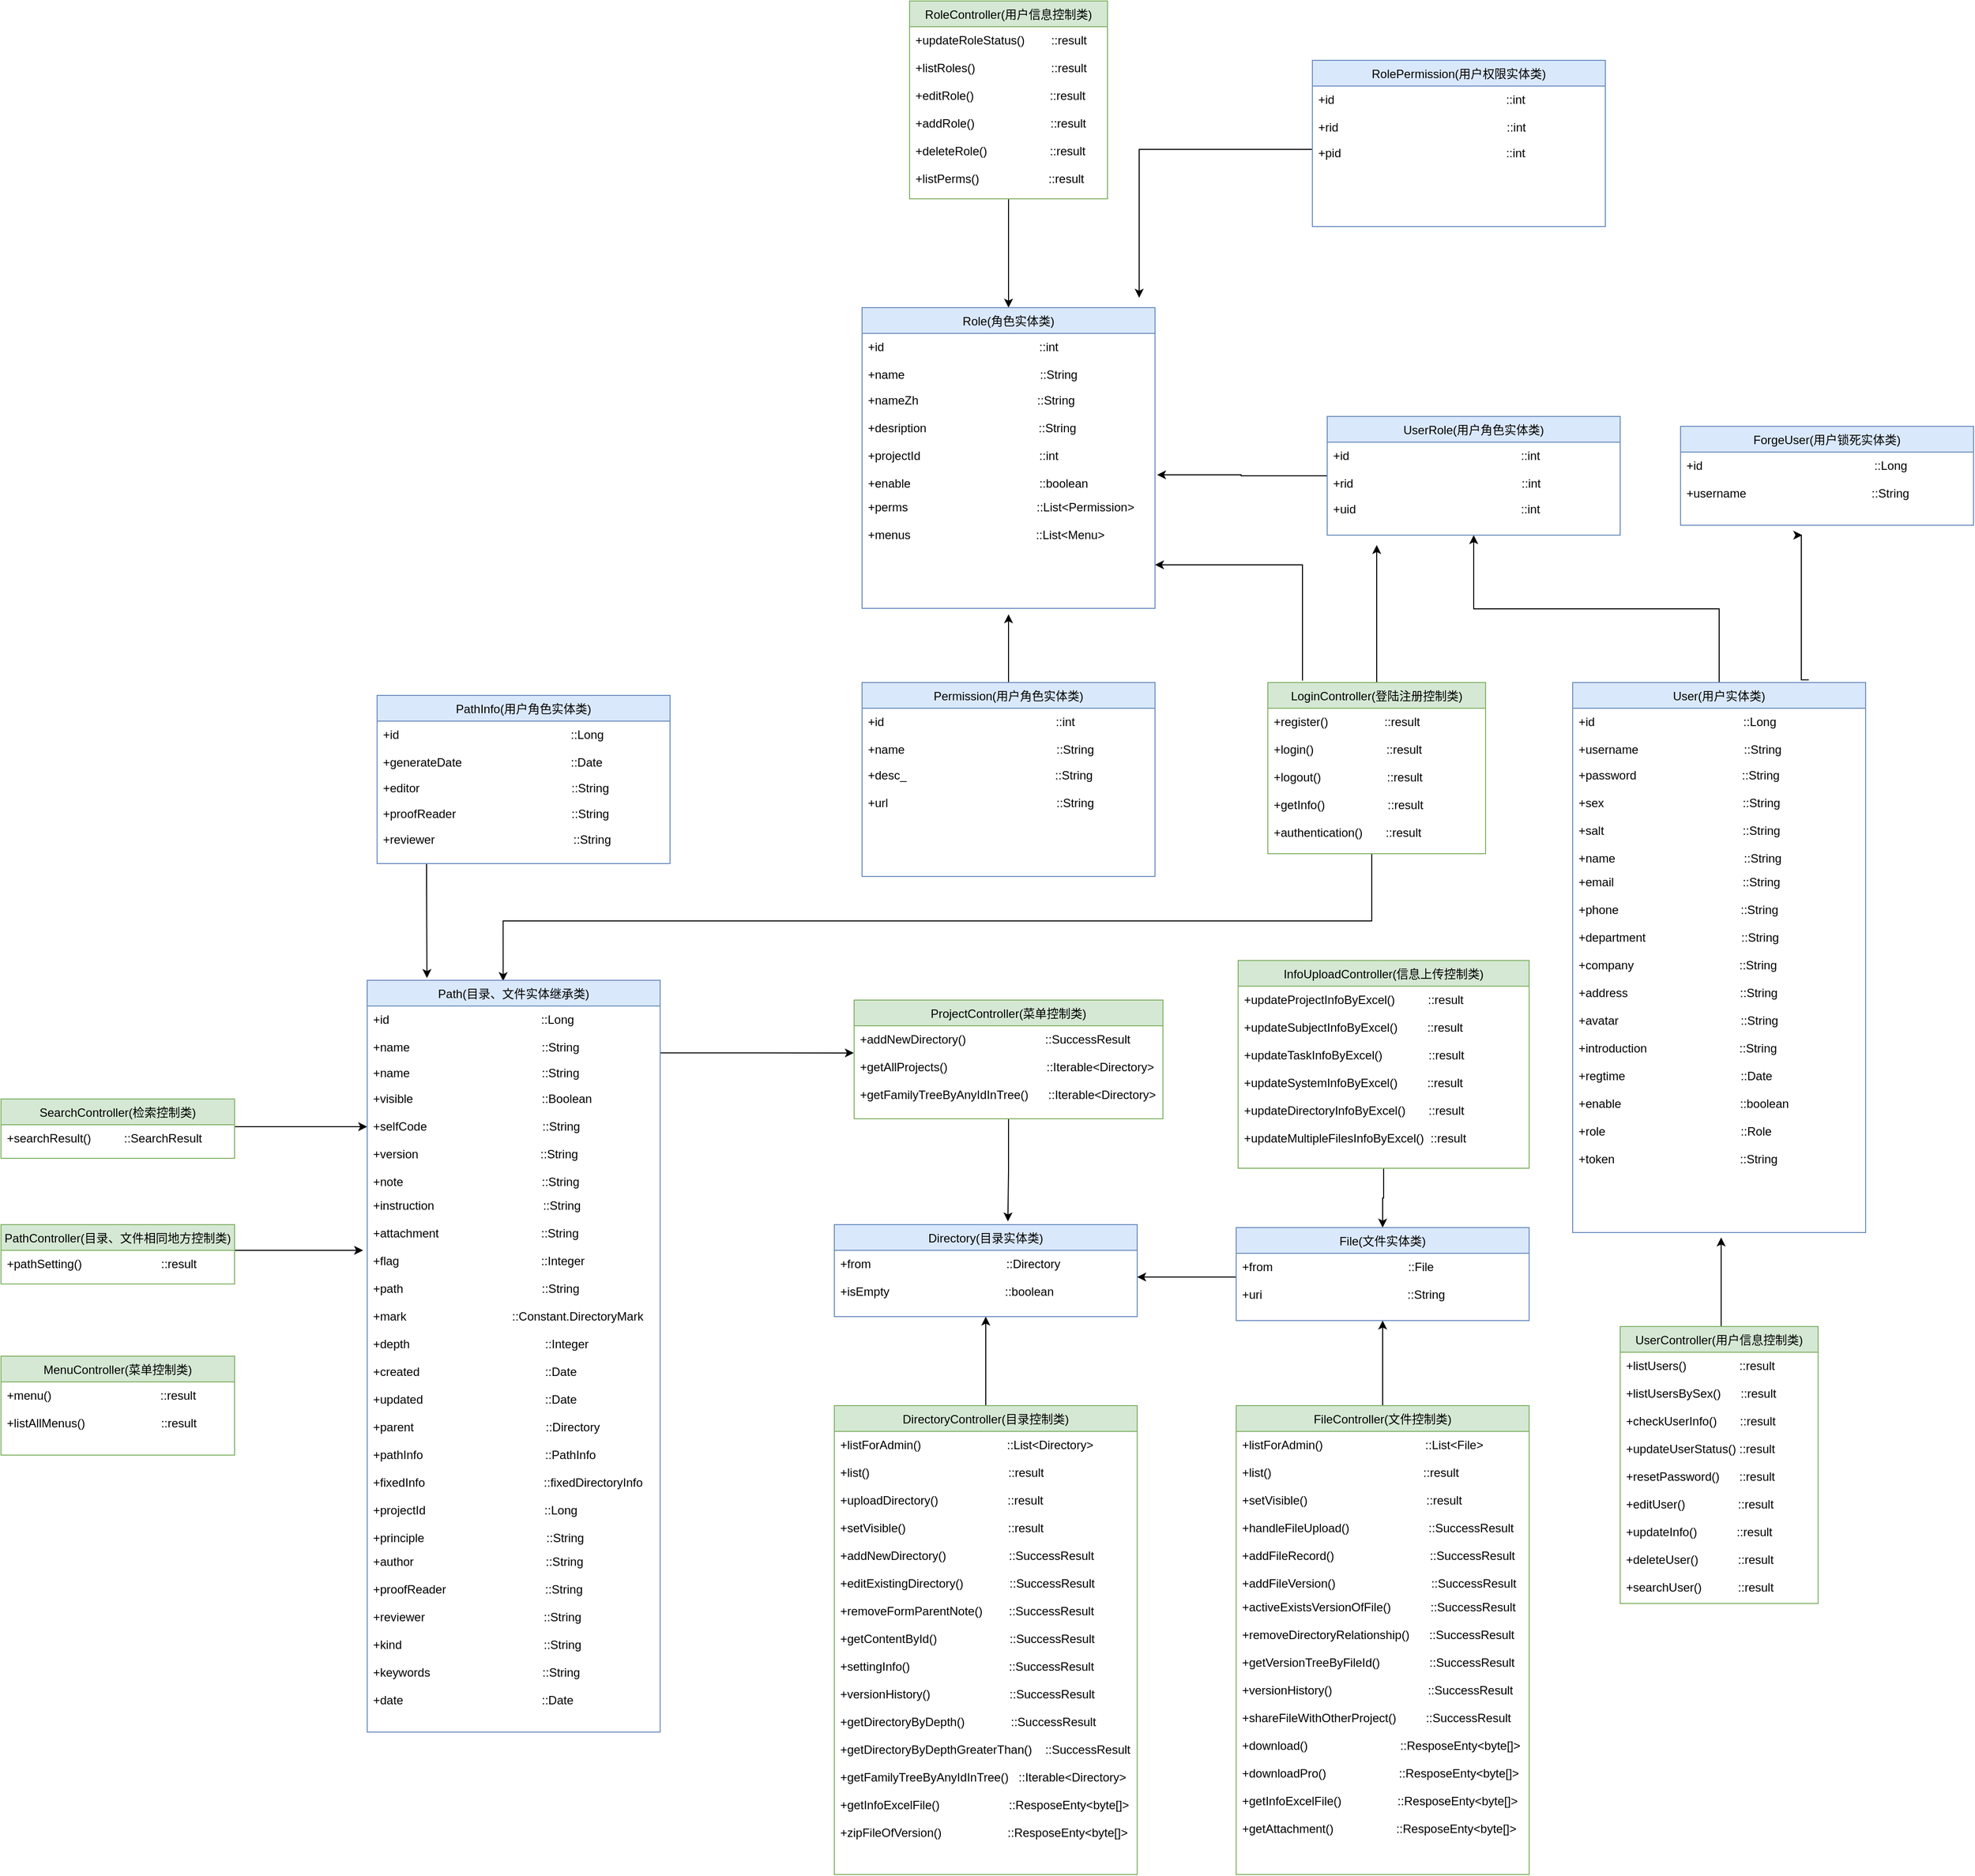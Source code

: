 <mxfile version="14.1.6" type="github">
  <diagram id="C5RBs43oDa-KdzZeNtuy" name="Page-1">
    <mxGraphModel dx="2596" dy="2791" grid="1" gridSize="10" guides="1" tooltips="1" connect="1" arrows="1" fold="1" page="1" pageScale="1" pageWidth="827" pageHeight="1169" background="none" math="0" shadow="0">
      <root>
        <mxCell id="WIyWlLk6GJQsqaUBKTNV-0" />
        <mxCell id="WIyWlLk6GJQsqaUBKTNV-1" parent="WIyWlLk6GJQsqaUBKTNV-0" />
        <mxCell id="pRF9uQ5kpAVEQRunsSqT-449" value="" style="edgeStyle=orthogonalEdgeStyle;rounded=0;orthogonalLoop=1;jettySize=auto;html=1;" edge="1" parent="WIyWlLk6GJQsqaUBKTNV-1" source="zkfFHV4jXpPFQw0GAbJ--6">
          <mxGeometry relative="1" as="geometry">
            <mxPoint x="1848" y="1010" as="targetPoint" />
            <Array as="points">
              <mxPoint x="1848" y="1060" />
              <mxPoint x="1848" y="1060" />
            </Array>
          </mxGeometry>
        </mxCell>
        <mxCell id="zkfFHV4jXpPFQw0GAbJ--6" value="UserController(用户信息控制类)&#xa;" style="swimlane;fontStyle=0;align=center;verticalAlign=top;childLayout=stackLayout;horizontal=1;startSize=26;horizontalStack=0;resizeParent=1;resizeLast=0;collapsible=1;marginBottom=0;rounded=0;shadow=0;strokeWidth=1;noLabel=0;resizable=1;movable=1;backgroundOutline=0;editable=1;moveCells=0;pointerEvents=1;deletable=1;cloneable=1;rotatable=1;glass=0;fillColor=#d5e8d4;strokeColor=#82b366;" parent="WIyWlLk6GJQsqaUBKTNV-1" vertex="1">
          <mxGeometry x="1746" y="1100" width="200" height="280" as="geometry">
            <mxRectangle x="130" y="380" width="160" height="26" as="alternateBounds" />
          </mxGeometry>
        </mxCell>
        <mxCell id="pRF9uQ5kpAVEQRunsSqT-10" value="+listUsers()                ::result" style="text;align=left;verticalAlign=top;spacingLeft=4;spacingRight=4;overflow=hidden;rotatable=0;points=[[0,0.5],[1,0.5]];portConstraint=eastwest;rounded=0;shadow=0;html=0;" vertex="1" parent="zkfFHV4jXpPFQw0GAbJ--6">
          <mxGeometry y="26" width="200" height="28" as="geometry" />
        </mxCell>
        <mxCell id="pRF9uQ5kpAVEQRunsSqT-3" value="+listUsersBySex()      ::result" style="text;align=left;verticalAlign=top;spacingLeft=4;spacingRight=4;overflow=hidden;rotatable=0;points=[[0,0.5],[1,0.5]];portConstraint=eastwest;rounded=0;shadow=0;html=0;" vertex="1" parent="zkfFHV4jXpPFQw0GAbJ--6">
          <mxGeometry y="54" width="200" height="28" as="geometry" />
        </mxCell>
        <mxCell id="pRF9uQ5kpAVEQRunsSqT-2" value="+checkUserInfo()       ::result" style="text;align=left;verticalAlign=top;spacingLeft=4;spacingRight=4;overflow=hidden;rotatable=0;points=[[0,0.5],[1,0.5]];portConstraint=eastwest;rounded=0;shadow=0;html=0;" vertex="1" parent="zkfFHV4jXpPFQw0GAbJ--6">
          <mxGeometry y="82" width="200" height="28" as="geometry" />
        </mxCell>
        <mxCell id="pRF9uQ5kpAVEQRunsSqT-4" value="+updateUserStatus() ::result" style="text;align=left;verticalAlign=top;spacingLeft=4;spacingRight=4;overflow=hidden;rotatable=0;points=[[0,0.5],[1,0.5]];portConstraint=eastwest;rounded=0;shadow=0;html=0;" vertex="1" parent="zkfFHV4jXpPFQw0GAbJ--6">
          <mxGeometry y="110" width="200" height="28" as="geometry" />
        </mxCell>
        <mxCell id="pRF9uQ5kpAVEQRunsSqT-5" value="+resetPassword()      ::result" style="text;align=left;verticalAlign=top;spacingLeft=4;spacingRight=4;overflow=hidden;rotatable=0;points=[[0,0.5],[1,0.5]];portConstraint=eastwest;rounded=0;shadow=0;html=0;" vertex="1" parent="zkfFHV4jXpPFQw0GAbJ--6">
          <mxGeometry y="138" width="200" height="28" as="geometry" />
        </mxCell>
        <mxCell id="pRF9uQ5kpAVEQRunsSqT-6" value="+editUser()                ::result" style="text;align=left;verticalAlign=top;spacingLeft=4;spacingRight=4;overflow=hidden;rotatable=0;points=[[0,0.5],[1,0.5]];portConstraint=eastwest;rounded=0;shadow=0;html=0;" vertex="1" parent="zkfFHV4jXpPFQw0GAbJ--6">
          <mxGeometry y="166" width="200" height="28" as="geometry" />
        </mxCell>
        <mxCell id="pRF9uQ5kpAVEQRunsSqT-8" value="+updateInfo()            ::result" style="text;align=left;verticalAlign=top;spacingLeft=4;spacingRight=4;overflow=hidden;rotatable=0;points=[[0,0.5],[1,0.5]];portConstraint=eastwest;rounded=0;shadow=0;html=0;" vertex="1" parent="zkfFHV4jXpPFQw0GAbJ--6">
          <mxGeometry y="194" width="200" height="28" as="geometry" />
        </mxCell>
        <mxCell id="pRF9uQ5kpAVEQRunsSqT-7" value="+deleteUser()            ::result " style="text;align=left;verticalAlign=top;spacingLeft=4;spacingRight=4;overflow=hidden;rotatable=0;points=[[0,0.5],[1,0.5]];portConstraint=eastwest;rounded=0;shadow=0;html=0;" vertex="1" parent="zkfFHV4jXpPFQw0GAbJ--6">
          <mxGeometry y="222" width="200" height="28" as="geometry" />
        </mxCell>
        <mxCell id="pRF9uQ5kpAVEQRunsSqT-9" value="+searchUser()           ::result" style="text;align=left;verticalAlign=top;spacingLeft=4;spacingRight=4;overflow=hidden;rotatable=0;points=[[0,0.5],[1,0.5]];portConstraint=eastwest;rounded=0;shadow=0;html=0;" vertex="1" parent="zkfFHV4jXpPFQw0GAbJ--6">
          <mxGeometry y="250" width="200" height="28" as="geometry" />
        </mxCell>
        <mxCell id="pRF9uQ5kpAVEQRunsSqT-434" value="" style="edgeStyle=orthogonalEdgeStyle;rounded=0;orthogonalLoop=1;jettySize=auto;html=1;" edge="1" parent="WIyWlLk6GJQsqaUBKTNV-1" source="pRF9uQ5kpAVEQRunsSqT-12">
          <mxGeometry relative="1" as="geometry">
            <mxPoint x="1500" y="310" as="targetPoint" />
          </mxGeometry>
        </mxCell>
        <mxCell id="pRF9uQ5kpAVEQRunsSqT-437" value="" style="edgeStyle=orthogonalEdgeStyle;rounded=0;orthogonalLoop=1;jettySize=auto;html=1;" edge="1" parent="WIyWlLk6GJQsqaUBKTNV-1">
          <mxGeometry relative="1" as="geometry">
            <mxPoint x="1425" y="447" as="sourcePoint" />
            <mxPoint x="1276" y="330" as="targetPoint" />
            <Array as="points">
              <mxPoint x="1425" y="330" />
              <mxPoint x="1276" y="330" />
            </Array>
          </mxGeometry>
        </mxCell>
        <mxCell id="pRF9uQ5kpAVEQRunsSqT-442" value="" style="edgeStyle=orthogonalEdgeStyle;rounded=0;orthogonalLoop=1;jettySize=auto;html=1;entryX=0.464;entryY=0.001;entryDx=0;entryDy=0;entryPerimeter=0;" edge="1" parent="WIyWlLk6GJQsqaUBKTNV-1" source="pRF9uQ5kpAVEQRunsSqT-12" target="pRF9uQ5kpAVEQRunsSqT-186">
          <mxGeometry relative="1" as="geometry">
            <mxPoint x="1530" y="690" as="targetPoint" />
            <Array as="points">
              <mxPoint x="1495" y="690" />
              <mxPoint x="617" y="690" />
            </Array>
          </mxGeometry>
        </mxCell>
        <mxCell id="pRF9uQ5kpAVEQRunsSqT-12" value="LoginController(登陆注册控制类)&#xa;" style="swimlane;fontStyle=0;align=center;verticalAlign=top;childLayout=stackLayout;horizontal=1;startSize=26;horizontalStack=0;resizeParent=1;resizeLast=0;collapsible=1;marginBottom=0;rounded=0;shadow=0;strokeWidth=1;fillColor=#d5e8d4;strokeColor=#82b366;" vertex="1" parent="WIyWlLk6GJQsqaUBKTNV-1">
          <mxGeometry x="1390" y="449" width="220" height="173" as="geometry">
            <mxRectangle x="130" y="380" width="160" height="26" as="alternateBounds" />
          </mxGeometry>
        </mxCell>
        <mxCell id="pRF9uQ5kpAVEQRunsSqT-13" value="+register()                 ::result" style="text;align=left;verticalAlign=top;spacingLeft=4;spacingRight=4;overflow=hidden;rotatable=0;points=[[0,0.5],[1,0.5]];portConstraint=eastwest;rounded=0;shadow=0;html=0;" vertex="1" parent="pRF9uQ5kpAVEQRunsSqT-12">
          <mxGeometry y="26" width="220" height="28" as="geometry" />
        </mxCell>
        <mxCell id="pRF9uQ5kpAVEQRunsSqT-14" value="+login()                      ::result" style="text;align=left;verticalAlign=top;spacingLeft=4;spacingRight=4;overflow=hidden;rotatable=0;points=[[0,0.5],[1,0.5]];portConstraint=eastwest;rounded=0;shadow=0;html=0;" vertex="1" parent="pRF9uQ5kpAVEQRunsSqT-12">
          <mxGeometry y="54" width="220" height="28" as="geometry" />
        </mxCell>
        <mxCell id="pRF9uQ5kpAVEQRunsSqT-15" value="+logout()                    ::result" style="text;align=left;verticalAlign=top;spacingLeft=4;spacingRight=4;overflow=hidden;rotatable=0;points=[[0,0.5],[1,0.5]];portConstraint=eastwest;rounded=0;shadow=0;html=0;" vertex="1" parent="pRF9uQ5kpAVEQRunsSqT-12">
          <mxGeometry y="82" width="220" height="28" as="geometry" />
        </mxCell>
        <mxCell id="pRF9uQ5kpAVEQRunsSqT-16" value="+getInfo()                   ::result" style="text;align=left;verticalAlign=top;spacingLeft=4;spacingRight=4;overflow=hidden;rotatable=0;points=[[0,0.5],[1,0.5]];portConstraint=eastwest;rounded=0;shadow=0;html=0;" vertex="1" parent="pRF9uQ5kpAVEQRunsSqT-12">
          <mxGeometry y="110" width="220" height="28" as="geometry" />
        </mxCell>
        <mxCell id="pRF9uQ5kpAVEQRunsSqT-17" value="+authentication()       ::result" style="text;align=left;verticalAlign=top;spacingLeft=4;spacingRight=4;overflow=hidden;rotatable=0;points=[[0,0.5],[1,0.5]];portConstraint=eastwest;rounded=0;shadow=0;html=0;" vertex="1" parent="pRF9uQ5kpAVEQRunsSqT-12">
          <mxGeometry y="138" width="220" height="28" as="geometry" />
        </mxCell>
        <mxCell id="pRF9uQ5kpAVEQRunsSqT-427" value="" style="edgeStyle=orthogonalEdgeStyle;rounded=0;orthogonalLoop=1;jettySize=auto;html=1;entryX=0.5;entryY=0;entryDx=0;entryDy=0;" edge="1" parent="WIyWlLk6GJQsqaUBKTNV-1" source="pRF9uQ5kpAVEQRunsSqT-25" target="pRF9uQ5kpAVEQRunsSqT-294">
          <mxGeometry relative="1" as="geometry">
            <mxPoint x="1128" y="244" as="targetPoint" />
            <Array as="points" />
          </mxGeometry>
        </mxCell>
        <mxCell id="pRF9uQ5kpAVEQRunsSqT-25" value="RoleController(用户信息控制类)&#xa;" style="swimlane;fontStyle=0;align=center;verticalAlign=top;childLayout=stackLayout;horizontal=1;startSize=26;horizontalStack=0;resizeParent=1;resizeLast=0;collapsible=1;marginBottom=0;rounded=0;shadow=0;strokeWidth=1;noLabel=0;resizable=1;movable=1;backgroundOutline=0;editable=1;moveCells=0;pointerEvents=1;deletable=1;cloneable=1;rotatable=1;glass=0;fillColor=#d5e8d4;strokeColor=#82b366;" vertex="1" parent="WIyWlLk6GJQsqaUBKTNV-1">
          <mxGeometry x="1028" y="-240" width="200" height="200" as="geometry">
            <mxRectangle x="130" y="380" width="160" height="26" as="alternateBounds" />
          </mxGeometry>
        </mxCell>
        <mxCell id="pRF9uQ5kpAVEQRunsSqT-26" value="+updateRoleStatus()        ::result" style="text;align=left;verticalAlign=top;spacingLeft=4;spacingRight=4;overflow=hidden;rotatable=0;points=[[0,0.5],[1,0.5]];portConstraint=eastwest;rounded=0;shadow=0;html=0;" vertex="1" parent="pRF9uQ5kpAVEQRunsSqT-25">
          <mxGeometry y="26" width="200" height="28" as="geometry" />
        </mxCell>
        <mxCell id="pRF9uQ5kpAVEQRunsSqT-27" value="+listRoles()                       ::result" style="text;align=left;verticalAlign=top;spacingLeft=4;spacingRight=4;overflow=hidden;rotatable=0;points=[[0,0.5],[1,0.5]];portConstraint=eastwest;rounded=0;shadow=0;html=0;" vertex="1" parent="pRF9uQ5kpAVEQRunsSqT-25">
          <mxGeometry y="54" width="200" height="28" as="geometry" />
        </mxCell>
        <mxCell id="pRF9uQ5kpAVEQRunsSqT-28" value="+editRole()                       ::result" style="text;align=left;verticalAlign=top;spacingLeft=4;spacingRight=4;overflow=hidden;rotatable=0;points=[[0,0.5],[1,0.5]];portConstraint=eastwest;rounded=0;shadow=0;html=0;" vertex="1" parent="pRF9uQ5kpAVEQRunsSqT-25">
          <mxGeometry y="82" width="200" height="28" as="geometry" />
        </mxCell>
        <mxCell id="pRF9uQ5kpAVEQRunsSqT-29" value="+addRole()                       ::result" style="text;align=left;verticalAlign=top;spacingLeft=4;spacingRight=4;overflow=hidden;rotatable=0;points=[[0,0.5],[1,0.5]];portConstraint=eastwest;rounded=0;shadow=0;html=0;" vertex="1" parent="pRF9uQ5kpAVEQRunsSqT-25">
          <mxGeometry y="110" width="200" height="28" as="geometry" />
        </mxCell>
        <mxCell id="pRF9uQ5kpAVEQRunsSqT-30" value="+deleteRole()                   ::result" style="text;align=left;verticalAlign=top;spacingLeft=4;spacingRight=4;overflow=hidden;rotatable=0;points=[[0,0.5],[1,0.5]];portConstraint=eastwest;rounded=0;shadow=0;html=0;" vertex="1" parent="pRF9uQ5kpAVEQRunsSqT-25">
          <mxGeometry y="138" width="200" height="28" as="geometry" />
        </mxCell>
        <mxCell id="pRF9uQ5kpAVEQRunsSqT-31" value="+listPerms()                     ::result" style="text;align=left;verticalAlign=top;spacingLeft=4;spacingRight=4;overflow=hidden;rotatable=0;points=[[0,0.5],[1,0.5]];portConstraint=eastwest;rounded=0;shadow=0;html=0;" vertex="1" parent="pRF9uQ5kpAVEQRunsSqT-25">
          <mxGeometry y="166" width="200" height="28" as="geometry" />
        </mxCell>
        <mxCell id="pRF9uQ5kpAVEQRunsSqT-359" value="" style="edgeStyle=orthogonalEdgeStyle;rounded=0;orthogonalLoop=1;jettySize=auto;html=1;entryX=0.5;entryY=1;entryDx=0;entryDy=0;" edge="1" parent="WIyWlLk6GJQsqaUBKTNV-1" source="pRF9uQ5kpAVEQRunsSqT-72" target="pRF9uQ5kpAVEQRunsSqT-212">
          <mxGeometry relative="1" as="geometry">
            <mxPoint x="1105.0" y="1118" as="targetPoint" />
          </mxGeometry>
        </mxCell>
        <mxCell id="pRF9uQ5kpAVEQRunsSqT-72" value="DirectoryController(目录控制类)&#xa;" style="swimlane;fontStyle=0;align=center;verticalAlign=top;childLayout=stackLayout;horizontal=1;startSize=26;horizontalStack=0;resizeParent=1;resizeLast=0;collapsible=1;marginBottom=0;rounded=0;shadow=0;strokeWidth=1;noLabel=0;resizable=1;movable=1;backgroundOutline=0;editable=1;moveCells=0;pointerEvents=1;deletable=1;cloneable=1;rotatable=1;glass=0;fillColor=#d5e8d4;strokeColor=#82b366;" vertex="1" parent="WIyWlLk6GJQsqaUBKTNV-1">
          <mxGeometry x="952" y="1180" width="306" height="474" as="geometry">
            <mxRectangle x="130" y="380" width="160" height="26" as="alternateBounds" />
          </mxGeometry>
        </mxCell>
        <mxCell id="pRF9uQ5kpAVEQRunsSqT-73" value="+listForAdmin()                          ::List&lt;Directory&gt;" style="text;align=left;verticalAlign=top;spacingLeft=4;spacingRight=4;overflow=hidden;rotatable=0;points=[[0,0.5],[1,0.5]];portConstraint=eastwest;rounded=0;shadow=0;html=0;" vertex="1" parent="pRF9uQ5kpAVEQRunsSqT-72">
          <mxGeometry y="26" width="306" height="28" as="geometry" />
        </mxCell>
        <mxCell id="pRF9uQ5kpAVEQRunsSqT-74" value="+list()                                          ::result" style="text;align=left;verticalAlign=top;spacingLeft=4;spacingRight=4;overflow=hidden;rotatable=0;points=[[0,0.5],[1,0.5]];portConstraint=eastwest;rounded=0;shadow=0;html=0;" vertex="1" parent="pRF9uQ5kpAVEQRunsSqT-72">
          <mxGeometry y="54" width="306" height="28" as="geometry" />
        </mxCell>
        <mxCell id="pRF9uQ5kpAVEQRunsSqT-75" value="+uploadDirectory()                     ::result" style="text;align=left;verticalAlign=top;spacingLeft=4;spacingRight=4;overflow=hidden;rotatable=0;points=[[0,0.5],[1,0.5]];portConstraint=eastwest;rounded=0;shadow=0;html=0;" vertex="1" parent="pRF9uQ5kpAVEQRunsSqT-72">
          <mxGeometry y="82" width="306" height="28" as="geometry" />
        </mxCell>
        <mxCell id="pRF9uQ5kpAVEQRunsSqT-129" value="+setVisible()                               ::result" style="text;align=left;verticalAlign=top;spacingLeft=4;spacingRight=4;overflow=hidden;rotatable=0;points=[[0,0.5],[1,0.5]];portConstraint=eastwest;rounded=0;shadow=0;html=0;" vertex="1" parent="pRF9uQ5kpAVEQRunsSqT-72">
          <mxGeometry y="110" width="306" height="28" as="geometry" />
        </mxCell>
        <mxCell id="pRF9uQ5kpAVEQRunsSqT-76" value="+addNewDirectory()                   ::SuccessResult" style="text;align=left;verticalAlign=top;spacingLeft=4;spacingRight=4;overflow=hidden;rotatable=0;points=[[0,0.5],[1,0.5]];portConstraint=eastwest;rounded=0;shadow=0;html=0;" vertex="1" parent="pRF9uQ5kpAVEQRunsSqT-72">
          <mxGeometry y="138" width="306" height="28" as="geometry" />
        </mxCell>
        <mxCell id="pRF9uQ5kpAVEQRunsSqT-77" value="+editExistingDirectory()              ::SuccessResult" style="text;align=left;verticalAlign=top;spacingLeft=4;spacingRight=4;overflow=hidden;rotatable=0;points=[[0,0.5],[1,0.5]];portConstraint=eastwest;rounded=0;shadow=0;html=0;" vertex="1" parent="pRF9uQ5kpAVEQRunsSqT-72">
          <mxGeometry y="166" width="306" height="28" as="geometry" />
        </mxCell>
        <mxCell id="pRF9uQ5kpAVEQRunsSqT-79" value="+removeFormParentNote()        ::SuccessResult" style="text;align=left;verticalAlign=top;spacingLeft=4;spacingRight=4;overflow=hidden;rotatable=0;points=[[0,0.5],[1,0.5]];portConstraint=eastwest;rounded=0;shadow=0;html=0;" vertex="1" parent="pRF9uQ5kpAVEQRunsSqT-72">
          <mxGeometry y="194" width="306" height="28" as="geometry" />
        </mxCell>
        <mxCell id="pRF9uQ5kpAVEQRunsSqT-80" value="+getContentById()                      ::SuccessResult " style="text;align=left;verticalAlign=top;spacingLeft=4;spacingRight=4;overflow=hidden;rotatable=0;points=[[0,0.5],[1,0.5]];portConstraint=eastwest;rounded=0;shadow=0;html=0;" vertex="1" parent="pRF9uQ5kpAVEQRunsSqT-72">
          <mxGeometry y="222" width="306" height="28" as="geometry" />
        </mxCell>
        <mxCell id="pRF9uQ5kpAVEQRunsSqT-123" value="+settingInfo()                              ::SuccessResult" style="text;align=left;verticalAlign=top;spacingLeft=4;spacingRight=4;overflow=hidden;rotatable=0;points=[[0,0.5],[1,0.5]];portConstraint=eastwest;rounded=0;shadow=0;html=0;" vertex="1" parent="pRF9uQ5kpAVEQRunsSqT-72">
          <mxGeometry y="250" width="306" height="28" as="geometry" />
        </mxCell>
        <mxCell id="pRF9uQ5kpAVEQRunsSqT-124" value="+versionHistory()                        ::SuccessResult" style="text;align=left;verticalAlign=top;spacingLeft=4;spacingRight=4;overflow=hidden;rotatable=0;points=[[0,0.5],[1,0.5]];portConstraint=eastwest;rounded=0;shadow=0;html=0;" vertex="1" parent="pRF9uQ5kpAVEQRunsSqT-72">
          <mxGeometry y="278" width="306" height="28" as="geometry" />
        </mxCell>
        <mxCell id="pRF9uQ5kpAVEQRunsSqT-125" value="+getDirectoryByDepth()              ::SuccessResult" style="text;align=left;verticalAlign=top;spacingLeft=4;spacingRight=4;overflow=hidden;rotatable=0;points=[[0,0.5],[1,0.5]];portConstraint=eastwest;rounded=0;shadow=0;html=0;" vertex="1" parent="pRF9uQ5kpAVEQRunsSqT-72">
          <mxGeometry y="306" width="306" height="28" as="geometry" />
        </mxCell>
        <mxCell id="pRF9uQ5kpAVEQRunsSqT-126" value="+getDirectoryByDepthGreaterThan()    ::SuccessResult" style="text;align=left;verticalAlign=top;spacingLeft=4;spacingRight=4;overflow=hidden;rotatable=0;points=[[0,0.5],[1,0.5]];portConstraint=eastwest;rounded=0;shadow=0;html=0;" vertex="1" parent="pRF9uQ5kpAVEQRunsSqT-72">
          <mxGeometry y="334" width="306" height="28" as="geometry" />
        </mxCell>
        <mxCell id="pRF9uQ5kpAVEQRunsSqT-122" value="+getFamilyTreeByAnyIdInTree()   ::Iterable&lt;Directory&gt;" style="text;align=left;verticalAlign=top;spacingLeft=4;spacingRight=4;overflow=hidden;rotatable=0;points=[[0,0.5],[1,0.5]];portConstraint=eastwest;rounded=0;shadow=0;html=0;" vertex="1" parent="pRF9uQ5kpAVEQRunsSqT-72">
          <mxGeometry y="362" width="306" height="28" as="geometry" />
        </mxCell>
        <mxCell id="pRF9uQ5kpAVEQRunsSqT-121" value="+getInfoExcelFile()                     ::ResposeEnty&lt;byte[]&gt;" style="text;align=left;verticalAlign=top;spacingLeft=4;spacingRight=4;overflow=hidden;rotatable=0;points=[[0,0.5],[1,0.5]];portConstraint=eastwest;rounded=0;shadow=0;html=0;" vertex="1" parent="pRF9uQ5kpAVEQRunsSqT-72">
          <mxGeometry y="390" width="306" height="28" as="geometry" />
        </mxCell>
        <mxCell id="pRF9uQ5kpAVEQRunsSqT-81" value="+zipFileOfVersion()                    ::ResposeEnty&lt;byte[]&gt;" style="text;align=left;verticalAlign=top;spacingLeft=4;spacingRight=4;overflow=hidden;rotatable=0;points=[[0,0.5],[1,0.5]];portConstraint=eastwest;rounded=0;shadow=0;html=0;" vertex="1" parent="pRF9uQ5kpAVEQRunsSqT-72">
          <mxGeometry y="418" width="306" height="28" as="geometry" />
        </mxCell>
        <mxCell id="pRF9uQ5kpAVEQRunsSqT-361" value="" style="edgeStyle=orthogonalEdgeStyle;rounded=0;orthogonalLoop=1;jettySize=auto;html=1;entryX=0.5;entryY=1;entryDx=0;entryDy=0;" edge="1" parent="WIyWlLk6GJQsqaUBKTNV-1" source="pRF9uQ5kpAVEQRunsSqT-130" target="pRF9uQ5kpAVEQRunsSqT-245">
          <mxGeometry relative="1" as="geometry">
            <mxPoint x="1506.0" y="1118" as="targetPoint" />
          </mxGeometry>
        </mxCell>
        <mxCell id="pRF9uQ5kpAVEQRunsSqT-130" value="FileController(文件控制类)&#xa;" style="swimlane;fontStyle=0;align=center;verticalAlign=top;childLayout=stackLayout;horizontal=1;startSize=26;horizontalStack=0;resizeParent=1;resizeLast=0;collapsible=1;marginBottom=0;rounded=0;shadow=0;strokeWidth=1;noLabel=0;resizable=1;movable=1;backgroundOutline=0;editable=1;moveCells=0;pointerEvents=1;deletable=1;cloneable=1;rotatable=1;glass=0;fillColor=#d5e8d4;strokeColor=#82b366;" vertex="1" parent="WIyWlLk6GJQsqaUBKTNV-1">
          <mxGeometry x="1358" y="1180" width="296" height="474" as="geometry">
            <mxRectangle x="130" y="380" width="160" height="26" as="alternateBounds" />
          </mxGeometry>
        </mxCell>
        <mxCell id="pRF9uQ5kpAVEQRunsSqT-146" value="+listForAdmin()                               ::List&lt;File&gt;" style="text;align=left;verticalAlign=top;spacingLeft=4;spacingRight=4;overflow=hidden;rotatable=0;points=[[0,0.5],[1,0.5]];portConstraint=eastwest;rounded=0;shadow=0;html=0;" vertex="1" parent="pRF9uQ5kpAVEQRunsSqT-130">
          <mxGeometry y="26" width="296" height="28" as="geometry" />
        </mxCell>
        <mxCell id="pRF9uQ5kpAVEQRunsSqT-131" value="+list()                                              ::result" style="text;align=left;verticalAlign=top;spacingLeft=4;spacingRight=4;overflow=hidden;rotatable=0;points=[[0,0.5],[1,0.5]];portConstraint=eastwest;rounded=0;shadow=0;html=0;" vertex="1" parent="pRF9uQ5kpAVEQRunsSqT-130">
          <mxGeometry y="54" width="296" height="28" as="geometry" />
        </mxCell>
        <mxCell id="pRF9uQ5kpAVEQRunsSqT-135" value="+setVisible()                                    ::result" style="text;align=left;verticalAlign=top;spacingLeft=4;spacingRight=4;overflow=hidden;rotatable=0;points=[[0,0.5],[1,0.5]];portConstraint=eastwest;rounded=0;shadow=0;html=0;" vertex="1" parent="pRF9uQ5kpAVEQRunsSqT-130">
          <mxGeometry y="82" width="296" height="28" as="geometry" />
        </mxCell>
        <mxCell id="pRF9uQ5kpAVEQRunsSqT-132" value="+handleFileUpload()                        ::SuccessResult" style="text;align=left;verticalAlign=top;spacingLeft=4;spacingRight=4;overflow=hidden;rotatable=0;points=[[0,0.5],[1,0.5]];portConstraint=eastwest;rounded=0;shadow=0;html=0;" vertex="1" parent="pRF9uQ5kpAVEQRunsSqT-130">
          <mxGeometry y="110" width="296" height="28" as="geometry" />
        </mxCell>
        <mxCell id="pRF9uQ5kpAVEQRunsSqT-133" value="+addFileRecord()                             ::SuccessResult" style="text;align=left;verticalAlign=top;spacingLeft=4;spacingRight=4;overflow=hidden;rotatable=0;points=[[0,0.5],[1,0.5]];portConstraint=eastwest;rounded=0;shadow=0;html=0;" vertex="1" parent="pRF9uQ5kpAVEQRunsSqT-130">
          <mxGeometry y="138" width="296" height="28" as="geometry" />
        </mxCell>
        <mxCell id="pRF9uQ5kpAVEQRunsSqT-134" value="+addFileVersion()                             ::SuccessResult" style="text;align=left;verticalAlign=top;spacingLeft=4;spacingRight=4;overflow=hidden;rotatable=0;points=[[0,0.5],[1,0.5]];portConstraint=eastwest;rounded=0;shadow=0;html=0;" vertex="1" parent="pRF9uQ5kpAVEQRunsSqT-130">
          <mxGeometry y="166" width="296" height="24" as="geometry" />
        </mxCell>
        <mxCell id="pRF9uQ5kpAVEQRunsSqT-147" value="+activeExistsVersionOfFile()            ::SuccessResult" style="text;align=left;verticalAlign=top;spacingLeft=4;spacingRight=4;overflow=hidden;rotatable=0;points=[[0,0.5],[1,0.5]];portConstraint=eastwest;rounded=0;shadow=0;html=0;" vertex="1" parent="pRF9uQ5kpAVEQRunsSqT-130">
          <mxGeometry y="190" width="296" height="28" as="geometry" />
        </mxCell>
        <mxCell id="pRF9uQ5kpAVEQRunsSqT-138" value="+removeDirectoryRelationship()      ::SuccessResult " style="text;align=left;verticalAlign=top;spacingLeft=4;spacingRight=4;overflow=hidden;rotatable=0;points=[[0,0.5],[1,0.5]];portConstraint=eastwest;rounded=0;shadow=0;html=0;" vertex="1" parent="pRF9uQ5kpAVEQRunsSqT-130">
          <mxGeometry y="218" width="296" height="28" as="geometry" />
        </mxCell>
        <mxCell id="pRF9uQ5kpAVEQRunsSqT-139" value="+getVersionTreeByFileId()               ::SuccessResult" style="text;align=left;verticalAlign=top;spacingLeft=4;spacingRight=4;overflow=hidden;rotatable=0;points=[[0,0.5],[1,0.5]];portConstraint=eastwest;rounded=0;shadow=0;html=0;" vertex="1" parent="pRF9uQ5kpAVEQRunsSqT-130">
          <mxGeometry y="246" width="296" height="28" as="geometry" />
        </mxCell>
        <mxCell id="pRF9uQ5kpAVEQRunsSqT-140" value="+versionHistory()                             ::SuccessResult" style="text;align=left;verticalAlign=top;spacingLeft=4;spacingRight=4;overflow=hidden;rotatable=0;points=[[0,0.5],[1,0.5]];portConstraint=eastwest;rounded=0;shadow=0;html=0;" vertex="1" parent="pRF9uQ5kpAVEQRunsSqT-130">
          <mxGeometry y="274" width="296" height="28" as="geometry" />
        </mxCell>
        <mxCell id="pRF9uQ5kpAVEQRunsSqT-141" value="+shareFileWithOtherProject()         ::SuccessResult" style="text;align=left;verticalAlign=top;spacingLeft=4;spacingRight=4;overflow=hidden;rotatable=0;points=[[0,0.5],[1,0.5]];portConstraint=eastwest;rounded=0;shadow=0;html=0;" vertex="1" parent="pRF9uQ5kpAVEQRunsSqT-130">
          <mxGeometry y="302" width="296" height="28" as="geometry" />
        </mxCell>
        <mxCell id="pRF9uQ5kpAVEQRunsSqT-142" value="+download()                            ::ResposeEnty&lt;byte[]&gt;" style="text;align=left;verticalAlign=top;spacingLeft=4;spacingRight=4;overflow=hidden;rotatable=0;points=[[0,0.5],[1,0.5]];portConstraint=eastwest;rounded=0;shadow=0;html=0;" vertex="1" parent="pRF9uQ5kpAVEQRunsSqT-130">
          <mxGeometry y="330" width="296" height="28" as="geometry" />
        </mxCell>
        <mxCell id="pRF9uQ5kpAVEQRunsSqT-143" value="+downloadPro()                      ::ResposeEnty&lt;byte[]&gt;" style="text;align=left;verticalAlign=top;spacingLeft=4;spacingRight=4;overflow=hidden;rotatable=0;points=[[0,0.5],[1,0.5]];portConstraint=eastwest;rounded=0;shadow=0;html=0;" vertex="1" parent="pRF9uQ5kpAVEQRunsSqT-130">
          <mxGeometry y="358" width="296" height="28" as="geometry" />
        </mxCell>
        <mxCell id="pRF9uQ5kpAVEQRunsSqT-136" value="+getInfoExcelFile()                 ::ResposeEnty&lt;byte[]&gt;" style="text;align=left;verticalAlign=top;spacingLeft=4;spacingRight=4;overflow=hidden;rotatable=0;points=[[0,0.5],[1,0.5]];portConstraint=eastwest;rounded=0;shadow=0;html=0;" vertex="1" parent="pRF9uQ5kpAVEQRunsSqT-130">
          <mxGeometry y="386" width="296" height="28" as="geometry" />
        </mxCell>
        <mxCell id="pRF9uQ5kpAVEQRunsSqT-144" value="+getAttachment()                   ::ResposeEnty&lt;byte[]&gt;" style="text;align=left;verticalAlign=top;spacingLeft=4;spacingRight=4;overflow=hidden;rotatable=0;points=[[0,0.5],[1,0.5]];portConstraint=eastwest;rounded=0;shadow=0;html=0;" vertex="1" parent="pRF9uQ5kpAVEQRunsSqT-130">
          <mxGeometry y="414" width="296" height="28" as="geometry" />
        </mxCell>
        <mxCell id="pRF9uQ5kpAVEQRunsSqT-423" value="" style="edgeStyle=orthogonalEdgeStyle;rounded=0;orthogonalLoop=1;jettySize=auto;html=1;exitX=0.5;exitY=1;exitDx=0;exitDy=0;entryX=0.5;entryY=0;entryDx=0;entryDy=0;" edge="1" parent="WIyWlLk6GJQsqaUBKTNV-1" source="pRF9uQ5kpAVEQRunsSqT-149" target="pRF9uQ5kpAVEQRunsSqT-245">
          <mxGeometry relative="1" as="geometry">
            <mxPoint x="1506" y="934" as="sourcePoint" />
            <mxPoint x="1506" y="990" as="targetPoint" />
          </mxGeometry>
        </mxCell>
        <mxCell id="pRF9uQ5kpAVEQRunsSqT-149" value="InfoUploadController(信息上传控制类)&#xa;" style="swimlane;fontStyle=0;align=center;verticalAlign=top;childLayout=stackLayout;horizontal=1;startSize=26;horizontalStack=0;resizeParent=1;resizeLast=0;collapsible=1;marginBottom=0;rounded=0;shadow=0;strokeWidth=1;noLabel=0;resizable=1;movable=1;backgroundOutline=0;editable=1;moveCells=0;pointerEvents=1;deletable=1;cloneable=1;rotatable=1;glass=0;fillColor=#d5e8d4;strokeColor=#82b366;" vertex="1" parent="WIyWlLk6GJQsqaUBKTNV-1">
          <mxGeometry x="1360" y="730" width="294" height="210" as="geometry">
            <mxRectangle x="130" y="380" width="160" height="26" as="alternateBounds" />
          </mxGeometry>
        </mxCell>
        <mxCell id="pRF9uQ5kpAVEQRunsSqT-150" value="+updateProjectInfoByExcel()          ::result" style="text;align=left;verticalAlign=top;spacingLeft=4;spacingRight=4;overflow=hidden;rotatable=0;points=[[0,0.5],[1,0.5]];portConstraint=eastwest;rounded=0;shadow=0;html=0;" vertex="1" parent="pRF9uQ5kpAVEQRunsSqT-149">
          <mxGeometry y="26" width="294" height="28" as="geometry" />
        </mxCell>
        <mxCell id="pRF9uQ5kpAVEQRunsSqT-151" value="+updateSubjectInfoByExcel()         ::result" style="text;align=left;verticalAlign=top;spacingLeft=4;spacingRight=4;overflow=hidden;rotatable=0;points=[[0,0.5],[1,0.5]];portConstraint=eastwest;rounded=0;shadow=0;html=0;" vertex="1" parent="pRF9uQ5kpAVEQRunsSqT-149">
          <mxGeometry y="54" width="294" height="28" as="geometry" />
        </mxCell>
        <mxCell id="pRF9uQ5kpAVEQRunsSqT-152" value="+updateTaskInfoByExcel()              ::result" style="text;align=left;verticalAlign=top;spacingLeft=4;spacingRight=4;overflow=hidden;rotatable=0;points=[[0,0.5],[1,0.5]];portConstraint=eastwest;rounded=0;shadow=0;html=0;" vertex="1" parent="pRF9uQ5kpAVEQRunsSqT-149">
          <mxGeometry y="82" width="294" height="28" as="geometry" />
        </mxCell>
        <mxCell id="pRF9uQ5kpAVEQRunsSqT-153" value="+updateSystemInfoByExcel()         ::result" style="text;align=left;verticalAlign=top;spacingLeft=4;spacingRight=4;overflow=hidden;rotatable=0;points=[[0,0.5],[1,0.5]];portConstraint=eastwest;rounded=0;shadow=0;html=0;" vertex="1" parent="pRF9uQ5kpAVEQRunsSqT-149">
          <mxGeometry y="110" width="294" height="28" as="geometry" />
        </mxCell>
        <mxCell id="pRF9uQ5kpAVEQRunsSqT-154" value="+updateDirectoryInfoByExcel()       ::result" style="text;align=left;verticalAlign=top;spacingLeft=4;spacingRight=4;overflow=hidden;rotatable=0;points=[[0,0.5],[1,0.5]];portConstraint=eastwest;rounded=0;shadow=0;html=0;" vertex="1" parent="pRF9uQ5kpAVEQRunsSqT-149">
          <mxGeometry y="138" width="294" height="28" as="geometry" />
        </mxCell>
        <mxCell id="pRF9uQ5kpAVEQRunsSqT-155" value="+updateMultipleFilesInfoByExcel()  ::result" style="text;align=left;verticalAlign=top;spacingLeft=4;spacingRight=4;overflow=hidden;rotatable=0;points=[[0,0.5],[1,0.5]];portConstraint=eastwest;rounded=0;shadow=0;html=0;" vertex="1" parent="pRF9uQ5kpAVEQRunsSqT-149">
          <mxGeometry y="166" width="294" height="28" as="geometry" />
        </mxCell>
        <mxCell id="pRF9uQ5kpAVEQRunsSqT-159" value="MenuController(菜单控制类)&#xa;" style="swimlane;fontStyle=0;align=center;verticalAlign=top;childLayout=stackLayout;horizontal=1;startSize=26;horizontalStack=0;resizeParent=1;resizeLast=0;collapsible=1;marginBottom=0;rounded=0;shadow=0;strokeWidth=1;noLabel=0;resizable=1;movable=1;backgroundOutline=0;editable=1;moveCells=0;pointerEvents=1;deletable=1;cloneable=1;rotatable=1;glass=0;fillColor=#d5e8d4;strokeColor=#82b366;" vertex="1" parent="WIyWlLk6GJQsqaUBKTNV-1">
          <mxGeometry x="110" y="1130" width="236" height="100" as="geometry">
            <mxRectangle x="130" y="380" width="160" height="26" as="alternateBounds" />
          </mxGeometry>
        </mxCell>
        <mxCell id="pRF9uQ5kpAVEQRunsSqT-160" value="+menu()                                 ::result" style="text;align=left;verticalAlign=top;spacingLeft=4;spacingRight=4;overflow=hidden;rotatable=0;points=[[0,0.5],[1,0.5]];portConstraint=eastwest;rounded=0;shadow=0;html=0;" vertex="1" parent="pRF9uQ5kpAVEQRunsSqT-159">
          <mxGeometry y="26" width="236" height="28" as="geometry" />
        </mxCell>
        <mxCell id="pRF9uQ5kpAVEQRunsSqT-161" value="+listAllMenus()                       ::result" style="text;align=left;verticalAlign=top;spacingLeft=4;spacingRight=4;overflow=hidden;rotatable=0;points=[[0,0.5],[1,0.5]];portConstraint=eastwest;rounded=0;shadow=0;html=0;" vertex="1" parent="pRF9uQ5kpAVEQRunsSqT-159">
          <mxGeometry y="54" width="236" height="28" as="geometry" />
        </mxCell>
        <mxCell id="pRF9uQ5kpAVEQRunsSqT-454" value="" style="edgeStyle=orthogonalEdgeStyle;rounded=0;orthogonalLoop=1;jettySize=auto;html=1;entryX=-0.014;entryY=0.107;entryDx=0;entryDy=0;entryPerimeter=0;" edge="1" parent="WIyWlLk6GJQsqaUBKTNV-1" source="pRF9uQ5kpAVEQRunsSqT-166" target="pRF9uQ5kpAVEQRunsSqT-195">
          <mxGeometry relative="1" as="geometry">
            <mxPoint x="454" y="1020" as="targetPoint" />
            <Array as="points">
              <mxPoint x="380" y="1023" />
              <mxPoint x="380" y="1023" />
            </Array>
          </mxGeometry>
        </mxCell>
        <mxCell id="pRF9uQ5kpAVEQRunsSqT-166" value="PathController(目录、文件相同地方控制类)&#xa;" style="swimlane;fontStyle=0;align=center;verticalAlign=top;childLayout=stackLayout;horizontal=1;startSize=26;horizontalStack=0;resizeParent=1;resizeLast=0;collapsible=1;marginBottom=0;rounded=0;shadow=0;strokeWidth=1;noLabel=0;resizable=1;movable=1;backgroundOutline=0;editable=1;moveCells=0;pointerEvents=1;deletable=1;cloneable=1;rotatable=1;glass=0;fillColor=#d5e8d4;strokeColor=#82b366;" vertex="1" parent="WIyWlLk6GJQsqaUBKTNV-1">
          <mxGeometry x="110" y="997" width="236" height="60" as="geometry">
            <mxRectangle x="130" y="380" width="160" height="26" as="alternateBounds" />
          </mxGeometry>
        </mxCell>
        <mxCell id="pRF9uQ5kpAVEQRunsSqT-167" value="+pathSetting()                        ::result" style="text;align=left;verticalAlign=top;spacingLeft=4;spacingRight=4;overflow=hidden;rotatable=0;points=[[0,0.5],[1,0.5]];portConstraint=eastwest;rounded=0;shadow=0;html=0;" vertex="1" parent="pRF9uQ5kpAVEQRunsSqT-166">
          <mxGeometry y="26" width="236" height="28" as="geometry" />
        </mxCell>
        <mxCell id="pRF9uQ5kpAVEQRunsSqT-457" value="" style="edgeStyle=orthogonalEdgeStyle;rounded=0;orthogonalLoop=1;jettySize=auto;html=1;entryX=0.573;entryY=-0.035;entryDx=0;entryDy=0;entryPerimeter=0;" edge="1" parent="WIyWlLk6GJQsqaUBKTNV-1" source="pRF9uQ5kpAVEQRunsSqT-169" target="pRF9uQ5kpAVEQRunsSqT-212">
          <mxGeometry relative="1" as="geometry">
            <mxPoint x="1105.0" y="1079.0" as="targetPoint" />
          </mxGeometry>
        </mxCell>
        <mxCell id="pRF9uQ5kpAVEQRunsSqT-169" value="ProjectController(菜单控制类)&#xa;" style="swimlane;fontStyle=0;align=center;verticalAlign=top;childLayout=stackLayout;horizontal=1;startSize=26;horizontalStack=0;resizeParent=1;resizeLast=0;collapsible=1;marginBottom=0;rounded=0;shadow=0;strokeWidth=1;noLabel=0;resizable=1;movable=1;backgroundOutline=0;editable=1;moveCells=0;pointerEvents=1;deletable=1;cloneable=1;rotatable=1;glass=0;fillColor=#d5e8d4;strokeColor=#82b366;" vertex="1" parent="WIyWlLk6GJQsqaUBKTNV-1">
          <mxGeometry x="972" y="770" width="312" height="120" as="geometry">
            <mxRectangle x="130" y="380" width="160" height="26" as="alternateBounds" />
          </mxGeometry>
        </mxCell>
        <mxCell id="pRF9uQ5kpAVEQRunsSqT-170" value="+addNewDirectory()                        ::SuccessResult" style="text;align=left;verticalAlign=top;spacingLeft=4;spacingRight=4;overflow=hidden;rotatable=0;points=[[0,0.5],[1,0.5]];portConstraint=eastwest;rounded=0;shadow=0;html=0;" vertex="1" parent="pRF9uQ5kpAVEQRunsSqT-169">
          <mxGeometry y="26" width="312" height="28" as="geometry" />
        </mxCell>
        <mxCell id="pRF9uQ5kpAVEQRunsSqT-171" value="+getAllProjects()                              ::Iterable&lt;Directory&gt;" style="text;align=left;verticalAlign=top;spacingLeft=4;spacingRight=4;overflow=hidden;rotatable=0;points=[[0,0.5],[1,0.5]];portConstraint=eastwest;rounded=0;shadow=0;html=0;" vertex="1" parent="pRF9uQ5kpAVEQRunsSqT-169">
          <mxGeometry y="54" width="312" height="28" as="geometry" />
        </mxCell>
        <mxCell id="pRF9uQ5kpAVEQRunsSqT-172" value="+getFamilyTreeByAnyIdInTree()      ::Iterable&lt;Directory&gt;" style="text;align=left;verticalAlign=top;spacingLeft=4;spacingRight=4;overflow=hidden;rotatable=0;points=[[0,0.5],[1,0.5]];portConstraint=eastwest;rounded=0;shadow=0;html=0;" vertex="1" parent="pRF9uQ5kpAVEQRunsSqT-169">
          <mxGeometry y="82" width="312" height="28" as="geometry" />
        </mxCell>
        <mxCell id="pRF9uQ5kpAVEQRunsSqT-465" value="" style="edgeStyle=orthogonalEdgeStyle;rounded=0;orthogonalLoop=1;jettySize=auto;html=1;entryX=0;entryY=0.5;entryDx=0;entryDy=0;" edge="1" parent="WIyWlLk6GJQsqaUBKTNV-1" source="pRF9uQ5kpAVEQRunsSqT-179" target="pRF9uQ5kpAVEQRunsSqT-190">
          <mxGeometry relative="1" as="geometry">
            <mxPoint x="470" y="898" as="targetPoint" />
            <Array as="points">
              <mxPoint x="390" y="898" />
              <mxPoint x="390" y="898" />
            </Array>
          </mxGeometry>
        </mxCell>
        <mxCell id="pRF9uQ5kpAVEQRunsSqT-179" value="SearchController(检索控制类)&#xa;" style="swimlane;fontStyle=0;align=center;verticalAlign=top;childLayout=stackLayout;horizontal=1;startSize=26;horizontalStack=0;resizeParent=1;resizeLast=0;collapsible=1;marginBottom=0;rounded=0;shadow=0;strokeWidth=1;noLabel=0;resizable=1;movable=1;backgroundOutline=0;editable=1;moveCells=0;pointerEvents=1;deletable=1;cloneable=1;rotatable=1;glass=0;fillColor=#d5e8d4;strokeColor=#82b366;" vertex="1" parent="WIyWlLk6GJQsqaUBKTNV-1">
          <mxGeometry x="110" y="870" width="236" height="60" as="geometry">
            <mxRectangle x="130" y="380" width="160" height="26" as="alternateBounds" />
          </mxGeometry>
        </mxCell>
        <mxCell id="pRF9uQ5kpAVEQRunsSqT-180" value="+searchResult()          ::SearchResult" style="text;align=left;verticalAlign=top;spacingLeft=4;spacingRight=4;overflow=hidden;rotatable=0;points=[[0,0.5],[1,0.5]];portConstraint=eastwest;rounded=0;shadow=0;html=0;" vertex="1" parent="pRF9uQ5kpAVEQRunsSqT-179">
          <mxGeometry y="26" width="236" height="28" as="geometry" />
        </mxCell>
        <mxCell id="pRF9uQ5kpAVEQRunsSqT-459" value="" style="edgeStyle=orthogonalEdgeStyle;rounded=0;orthogonalLoop=1;jettySize=auto;html=1;exitX=1;exitY=0.5;exitDx=0;exitDy=0;entryX=-0.001;entryY=-0.02;entryDx=0;entryDy=0;entryPerimeter=0;" edge="1" parent="WIyWlLk6GJQsqaUBKTNV-1" source="pRF9uQ5kpAVEQRunsSqT-440" target="pRF9uQ5kpAVEQRunsSqT-171">
          <mxGeometry relative="1" as="geometry">
            <mxPoint x="944" y="1153" as="targetPoint" />
            <Array as="points">
              <mxPoint x="776" y="823" />
            </Array>
          </mxGeometry>
        </mxCell>
        <mxCell id="pRF9uQ5kpAVEQRunsSqT-186" value="Path(目录、文件实体继承类)&#xa;" style="swimlane;fontStyle=0;align=center;verticalAlign=top;childLayout=stackLayout;horizontal=1;startSize=26;horizontalStack=0;resizeParent=1;resizeLast=0;collapsible=1;marginBottom=0;rounded=0;shadow=0;strokeWidth=1;noLabel=0;resizable=1;movable=1;backgroundOutline=0;editable=1;moveCells=0;pointerEvents=1;deletable=1;cloneable=1;rotatable=1;glass=0;fillColor=#dae8fc;strokeColor=#6c8ebf;" vertex="1" parent="WIyWlLk6GJQsqaUBKTNV-1">
          <mxGeometry x="480" y="750" width="296" height="760" as="geometry">
            <mxRectangle x="130" y="380" width="160" height="26" as="alternateBounds" />
          </mxGeometry>
        </mxCell>
        <mxCell id="pRF9uQ5kpAVEQRunsSqT-187" value="+id                                              ::Long" style="text;align=left;verticalAlign=top;spacingLeft=4;spacingRight=4;overflow=hidden;rotatable=0;points=[[0,0.5],[1,0.5]];portConstraint=eastwest;rounded=0;shadow=0;html=0;" vertex="1" parent="pRF9uQ5kpAVEQRunsSqT-186">
          <mxGeometry y="26" width="296" height="28" as="geometry" />
        </mxCell>
        <mxCell id="pRF9uQ5kpAVEQRunsSqT-440" value="+name                                        ::String" style="text;align=left;verticalAlign=top;spacingLeft=4;spacingRight=4;overflow=hidden;rotatable=0;points=[[0,0.5],[1,0.5]];portConstraint=eastwest;rounded=0;shadow=0;html=0;" vertex="1" parent="pRF9uQ5kpAVEQRunsSqT-186">
          <mxGeometry y="54" width="296" height="26" as="geometry" />
        </mxCell>
        <mxCell id="pRF9uQ5kpAVEQRunsSqT-188" value="+name                                        ::String" style="text;align=left;verticalAlign=top;spacingLeft=4;spacingRight=4;overflow=hidden;rotatable=0;points=[[0,0.5],[1,0.5]];portConstraint=eastwest;rounded=0;shadow=0;html=0;" vertex="1" parent="pRF9uQ5kpAVEQRunsSqT-186">
          <mxGeometry y="80" width="296" height="26" as="geometry" />
        </mxCell>
        <mxCell id="pRF9uQ5kpAVEQRunsSqT-189" value="+visible                                       ::Boolean" style="text;align=left;verticalAlign=top;spacingLeft=4;spacingRight=4;overflow=hidden;rotatable=0;points=[[0,0.5],[1,0.5]];portConstraint=eastwest;rounded=0;shadow=0;html=0;" vertex="1" parent="pRF9uQ5kpAVEQRunsSqT-186">
          <mxGeometry y="106" width="296" height="28" as="geometry" />
        </mxCell>
        <mxCell id="pRF9uQ5kpAVEQRunsSqT-190" value="+selfCode                                   ::String" style="text;align=left;verticalAlign=top;spacingLeft=4;spacingRight=4;overflow=hidden;rotatable=0;points=[[0,0.5],[1,0.5]];portConstraint=eastwest;rounded=0;shadow=0;html=0;" vertex="1" parent="pRF9uQ5kpAVEQRunsSqT-186">
          <mxGeometry y="134" width="296" height="28" as="geometry" />
        </mxCell>
        <mxCell id="pRF9uQ5kpAVEQRunsSqT-191" value="+version                                     ::String" style="text;align=left;verticalAlign=top;spacingLeft=4;spacingRight=4;overflow=hidden;rotatable=0;points=[[0,0.5],[1,0.5]];portConstraint=eastwest;rounded=0;shadow=0;html=0;" vertex="1" parent="pRF9uQ5kpAVEQRunsSqT-186">
          <mxGeometry y="162" width="296" height="28" as="geometry" />
        </mxCell>
        <mxCell id="pRF9uQ5kpAVEQRunsSqT-192" value="+note                                          ::String" style="text;align=left;verticalAlign=top;spacingLeft=4;spacingRight=4;overflow=hidden;rotatable=0;points=[[0,0.5],[1,0.5]];portConstraint=eastwest;rounded=0;shadow=0;html=0;" vertex="1" parent="pRF9uQ5kpAVEQRunsSqT-186">
          <mxGeometry y="190" width="296" height="24" as="geometry" />
        </mxCell>
        <mxCell id="pRF9uQ5kpAVEQRunsSqT-193" value="+instruction                                 ::String" style="text;align=left;verticalAlign=top;spacingLeft=4;spacingRight=4;overflow=hidden;rotatable=0;points=[[0,0.5],[1,0.5]];portConstraint=eastwest;rounded=0;shadow=0;html=0;" vertex="1" parent="pRF9uQ5kpAVEQRunsSqT-186">
          <mxGeometry y="214" width="296" height="28" as="geometry" />
        </mxCell>
        <mxCell id="pRF9uQ5kpAVEQRunsSqT-194" value="+attachment                               ::String" style="text;align=left;verticalAlign=top;spacingLeft=4;spacingRight=4;overflow=hidden;rotatable=0;points=[[0,0.5],[1,0.5]];portConstraint=eastwest;rounded=0;shadow=0;html=0;" vertex="1" parent="pRF9uQ5kpAVEQRunsSqT-186">
          <mxGeometry y="242" width="296" height="28" as="geometry" />
        </mxCell>
        <mxCell id="pRF9uQ5kpAVEQRunsSqT-195" value="+flag                                           ::Integer" style="text;align=left;verticalAlign=top;spacingLeft=4;spacingRight=4;overflow=hidden;rotatable=0;points=[[0,0.5],[1,0.5]];portConstraint=eastwest;rounded=0;shadow=0;html=0;" vertex="1" parent="pRF9uQ5kpAVEQRunsSqT-186">
          <mxGeometry y="270" width="296" height="28" as="geometry" />
        </mxCell>
        <mxCell id="pRF9uQ5kpAVEQRunsSqT-196" value="+path                                          ::String" style="text;align=left;verticalAlign=top;spacingLeft=4;spacingRight=4;overflow=hidden;rotatable=0;points=[[0,0.5],[1,0.5]];portConstraint=eastwest;rounded=0;shadow=0;html=0;" vertex="1" parent="pRF9uQ5kpAVEQRunsSqT-186">
          <mxGeometry y="298" width="296" height="28" as="geometry" />
        </mxCell>
        <mxCell id="pRF9uQ5kpAVEQRunsSqT-197" value="+mark                                ::Constant.DirectoryMark" style="text;align=left;verticalAlign=top;spacingLeft=4;spacingRight=4;overflow=hidden;rotatable=0;points=[[0,0.5],[1,0.5]];portConstraint=eastwest;rounded=0;shadow=0;html=0;" vertex="1" parent="pRF9uQ5kpAVEQRunsSqT-186">
          <mxGeometry y="326" width="296" height="28" as="geometry" />
        </mxCell>
        <mxCell id="pRF9uQ5kpAVEQRunsSqT-198" value="+depth                                         ::Integer" style="text;align=left;verticalAlign=top;spacingLeft=4;spacingRight=4;overflow=hidden;rotatable=0;points=[[0,0.5],[1,0.5]];portConstraint=eastwest;rounded=0;shadow=0;html=0;" vertex="1" parent="pRF9uQ5kpAVEQRunsSqT-186">
          <mxGeometry y="354" width="296" height="28" as="geometry" />
        </mxCell>
        <mxCell id="pRF9uQ5kpAVEQRunsSqT-199" value="+created                                      ::Date" style="text;align=left;verticalAlign=top;spacingLeft=4;spacingRight=4;overflow=hidden;rotatable=0;points=[[0,0.5],[1,0.5]];portConstraint=eastwest;rounded=0;shadow=0;html=0;" vertex="1" parent="pRF9uQ5kpAVEQRunsSqT-186">
          <mxGeometry y="382" width="296" height="28" as="geometry" />
        </mxCell>
        <mxCell id="pRF9uQ5kpAVEQRunsSqT-200" value="+updated                                     ::Date" style="text;align=left;verticalAlign=top;spacingLeft=4;spacingRight=4;overflow=hidden;rotatable=0;points=[[0,0.5],[1,0.5]];portConstraint=eastwest;rounded=0;shadow=0;html=0;" vertex="1" parent="pRF9uQ5kpAVEQRunsSqT-186">
          <mxGeometry y="410" width="296" height="28" as="geometry" />
        </mxCell>
        <mxCell id="pRF9uQ5kpAVEQRunsSqT-201" value="+parent                                        ::Directory" style="text;align=left;verticalAlign=top;spacingLeft=4;spacingRight=4;overflow=hidden;rotatable=0;points=[[0,0.5],[1,0.5]];portConstraint=eastwest;rounded=0;shadow=0;html=0;" vertex="1" parent="pRF9uQ5kpAVEQRunsSqT-186">
          <mxGeometry y="438" width="296" height="28" as="geometry" />
        </mxCell>
        <mxCell id="pRF9uQ5kpAVEQRunsSqT-202" value="+pathInfo                                     ::PathInfo" style="text;align=left;verticalAlign=top;spacingLeft=4;spacingRight=4;overflow=hidden;rotatable=0;points=[[0,0.5],[1,0.5]];portConstraint=eastwest;rounded=0;shadow=0;html=0;" vertex="1" parent="pRF9uQ5kpAVEQRunsSqT-186">
          <mxGeometry y="466" width="296" height="28" as="geometry" />
        </mxCell>
        <mxCell id="pRF9uQ5kpAVEQRunsSqT-203" value="+fixedInfo                                    ::fixedDirectoryInfo" style="text;align=left;verticalAlign=top;spacingLeft=4;spacingRight=4;overflow=hidden;rotatable=0;points=[[0,0.5],[1,0.5]];portConstraint=eastwest;rounded=0;shadow=0;html=0;" vertex="1" parent="pRF9uQ5kpAVEQRunsSqT-186">
          <mxGeometry y="494" width="296" height="28" as="geometry" />
        </mxCell>
        <mxCell id="pRF9uQ5kpAVEQRunsSqT-204" value="+projectId                                    ::Long" style="text;align=left;verticalAlign=top;spacingLeft=4;spacingRight=4;overflow=hidden;rotatable=0;points=[[0,0.5],[1,0.5]];portConstraint=eastwest;rounded=0;shadow=0;html=0;" vertex="1" parent="pRF9uQ5kpAVEQRunsSqT-186">
          <mxGeometry y="522" width="296" height="28" as="geometry" />
        </mxCell>
        <mxCell id="pRF9uQ5kpAVEQRunsSqT-205" value="+principle                                     ::String" style="text;align=left;verticalAlign=top;spacingLeft=4;spacingRight=4;overflow=hidden;rotatable=0;points=[[0,0.5],[1,0.5]];portConstraint=eastwest;rounded=0;shadow=0;html=0;" vertex="1" parent="pRF9uQ5kpAVEQRunsSqT-186">
          <mxGeometry y="550" width="296" height="24" as="geometry" />
        </mxCell>
        <mxCell id="pRF9uQ5kpAVEQRunsSqT-207" value="+author                                        ::String" style="text;align=left;verticalAlign=top;spacingLeft=4;spacingRight=4;overflow=hidden;rotatable=0;points=[[0,0.5],[1,0.5]];portConstraint=eastwest;rounded=0;shadow=0;html=0;" vertex="1" parent="pRF9uQ5kpAVEQRunsSqT-186">
          <mxGeometry y="574" width="296" height="28" as="geometry" />
        </mxCell>
        <mxCell id="pRF9uQ5kpAVEQRunsSqT-206" value="+proofReader                              ::String" style="text;align=left;verticalAlign=top;spacingLeft=4;spacingRight=4;overflow=hidden;rotatable=0;points=[[0,0.5],[1,0.5]];portConstraint=eastwest;rounded=0;shadow=0;html=0;" vertex="1" parent="pRF9uQ5kpAVEQRunsSqT-186">
          <mxGeometry y="602" width="296" height="28" as="geometry" />
        </mxCell>
        <mxCell id="pRF9uQ5kpAVEQRunsSqT-208" value="+reviewer                                    ::String" style="text;align=left;verticalAlign=top;spacingLeft=4;spacingRight=4;overflow=hidden;rotatable=0;points=[[0,0.5],[1,0.5]];portConstraint=eastwest;rounded=0;shadow=0;html=0;" vertex="1" parent="pRF9uQ5kpAVEQRunsSqT-186">
          <mxGeometry y="630" width="296" height="28" as="geometry" />
        </mxCell>
        <mxCell id="pRF9uQ5kpAVEQRunsSqT-209" value="+kind                                           ::String" style="text;align=left;verticalAlign=top;spacingLeft=4;spacingRight=4;overflow=hidden;rotatable=0;points=[[0,0.5],[1,0.5]];portConstraint=eastwest;rounded=0;shadow=0;html=0;" vertex="1" parent="pRF9uQ5kpAVEQRunsSqT-186">
          <mxGeometry y="658" width="296" height="28" as="geometry" />
        </mxCell>
        <mxCell id="pRF9uQ5kpAVEQRunsSqT-210" value="+keywords                                  ::String" style="text;align=left;verticalAlign=top;spacingLeft=4;spacingRight=4;overflow=hidden;rotatable=0;points=[[0,0.5],[1,0.5]];portConstraint=eastwest;rounded=0;shadow=0;html=0;" vertex="1" parent="pRF9uQ5kpAVEQRunsSqT-186">
          <mxGeometry y="686" width="296" height="28" as="geometry" />
        </mxCell>
        <mxCell id="pRF9uQ5kpAVEQRunsSqT-211" value="+date                                          ::Date" style="text;align=left;verticalAlign=top;spacingLeft=4;spacingRight=4;overflow=hidden;rotatable=0;points=[[0,0.5],[1,0.5]];portConstraint=eastwest;rounded=0;shadow=0;html=0;" vertex="1" parent="pRF9uQ5kpAVEQRunsSqT-186">
          <mxGeometry y="714" width="296" height="28" as="geometry" />
        </mxCell>
        <mxCell id="pRF9uQ5kpAVEQRunsSqT-212" value="Directory(目录实体类)&#xa;" style="swimlane;fontStyle=0;align=center;verticalAlign=top;childLayout=stackLayout;horizontal=1;startSize=26;horizontalStack=0;resizeParent=1;resizeLast=0;collapsible=1;marginBottom=0;rounded=0;shadow=0;strokeWidth=1;noLabel=0;resizable=1;movable=1;backgroundOutline=0;editable=1;moveCells=0;pointerEvents=1;deletable=1;cloneable=1;rotatable=1;glass=0;fillColor=#dae8fc;strokeColor=#6c8ebf;" vertex="1" parent="WIyWlLk6GJQsqaUBKTNV-1">
          <mxGeometry x="952" y="997" width="306" height="93" as="geometry">
            <mxRectangle x="130" y="380" width="160" height="26" as="alternateBounds" />
          </mxGeometry>
        </mxCell>
        <mxCell id="pRF9uQ5kpAVEQRunsSqT-213" value="+from                                         ::Directory" style="text;align=left;verticalAlign=top;spacingLeft=4;spacingRight=4;overflow=hidden;rotatable=0;points=[[0,0.5],[1,0.5]];portConstraint=eastwest;rounded=0;shadow=0;html=0;" vertex="1" parent="pRF9uQ5kpAVEQRunsSqT-212">
          <mxGeometry y="26" width="306" height="28" as="geometry" />
        </mxCell>
        <mxCell id="pRF9uQ5kpAVEQRunsSqT-214" value="+isEmpty                                   ::boolean" style="text;align=left;verticalAlign=top;spacingLeft=4;spacingRight=4;overflow=hidden;rotatable=0;points=[[0,0.5],[1,0.5]];portConstraint=eastwest;rounded=0;shadow=0;html=0;" vertex="1" parent="pRF9uQ5kpAVEQRunsSqT-212">
          <mxGeometry y="54" width="306" height="28" as="geometry" />
        </mxCell>
        <mxCell id="pRF9uQ5kpAVEQRunsSqT-397" value="" style="edgeStyle=orthogonalEdgeStyle;rounded=0;orthogonalLoop=1;jettySize=auto;html=1;" edge="1" parent="WIyWlLk6GJQsqaUBKTNV-1" source="pRF9uQ5kpAVEQRunsSqT-245">
          <mxGeometry relative="1" as="geometry">
            <mxPoint x="1258" y="1050" as="targetPoint" />
            <Array as="points">
              <mxPoint x="1322" y="1050" />
              <mxPoint x="1322" y="1050" />
            </Array>
          </mxGeometry>
        </mxCell>
        <mxCell id="pRF9uQ5kpAVEQRunsSqT-245" value="File(文件实体类)&#xa;" style="swimlane;fontStyle=0;align=center;verticalAlign=top;childLayout=stackLayout;horizontal=1;startSize=26;horizontalStack=0;resizeParent=1;resizeLast=0;collapsible=1;marginBottom=0;rounded=0;shadow=0;strokeWidth=1;noLabel=0;resizable=1;movable=1;backgroundOutline=0;editable=1;moveCells=0;pointerEvents=1;deletable=1;cloneable=1;rotatable=1;glass=0;fillColor=#dae8fc;strokeColor=#6c8ebf;" vertex="1" parent="WIyWlLk6GJQsqaUBKTNV-1">
          <mxGeometry x="1358" y="1000" width="296" height="94" as="geometry">
            <mxRectangle x="130" y="380" width="160" height="26" as="alternateBounds" />
          </mxGeometry>
        </mxCell>
        <mxCell id="pRF9uQ5kpAVEQRunsSqT-246" value="+from                                         ::File" style="text;align=left;verticalAlign=top;spacingLeft=4;spacingRight=4;overflow=hidden;rotatable=0;points=[[0,0.5],[1,0.5]];portConstraint=eastwest;rounded=0;shadow=0;html=0;" vertex="1" parent="pRF9uQ5kpAVEQRunsSqT-245">
          <mxGeometry y="26" width="296" height="28" as="geometry" />
        </mxCell>
        <mxCell id="pRF9uQ5kpAVEQRunsSqT-247" value="+uri                                            ::String" style="text;align=left;verticalAlign=top;spacingLeft=4;spacingRight=4;overflow=hidden;rotatable=0;points=[[0,0.5],[1,0.5]];portConstraint=eastwest;rounded=0;shadow=0;html=0;" vertex="1" parent="pRF9uQ5kpAVEQRunsSqT-245">
          <mxGeometry y="54" width="296" height="28" as="geometry" />
        </mxCell>
        <mxCell id="pRF9uQ5kpAVEQRunsSqT-364" value="" style="edgeStyle=orthogonalEdgeStyle;rounded=0;orthogonalLoop=1;jettySize=auto;html=1;entryX=0.5;entryY=1;entryDx=0;entryDy=0;" edge="1" parent="WIyWlLk6GJQsqaUBKTNV-1" source="pRF9uQ5kpAVEQRunsSqT-250" target="pRF9uQ5kpAVEQRunsSqT-276">
          <mxGeometry relative="1" as="geometry">
            <mxPoint x="1637.0" y="512" as="targetPoint" />
          </mxGeometry>
        </mxCell>
        <mxCell id="pRF9uQ5kpAVEQRunsSqT-439" value="" style="edgeStyle=orthogonalEdgeStyle;rounded=0;orthogonalLoop=1;jettySize=auto;html=1;exitX=0.806;exitY=-0.005;exitDx=0;exitDy=0;exitPerimeter=0;" edge="1" parent="WIyWlLk6GJQsqaUBKTNV-1" source="pRF9uQ5kpAVEQRunsSqT-250">
          <mxGeometry relative="1" as="geometry">
            <mxPoint x="1930" y="300" as="targetPoint" />
            <Array as="points">
              <mxPoint x="1929" y="446" />
            </Array>
          </mxGeometry>
        </mxCell>
        <mxCell id="pRF9uQ5kpAVEQRunsSqT-250" value="User(用户实体类)&#xa;" style="swimlane;fontStyle=0;align=center;verticalAlign=top;childLayout=stackLayout;horizontal=1;startSize=26;horizontalStack=0;resizeParent=1;resizeLast=0;collapsible=1;marginBottom=0;rounded=0;shadow=0;strokeWidth=1;noLabel=0;resizable=1;movable=1;backgroundOutline=0;editable=1;moveCells=0;pointerEvents=1;deletable=1;cloneable=1;rotatable=1;glass=0;fillColor=#dae8fc;strokeColor=#6c8ebf;" vertex="1" parent="WIyWlLk6GJQsqaUBKTNV-1">
          <mxGeometry x="1698" y="449" width="296" height="556" as="geometry">
            <mxRectangle x="130" y="380" width="160" height="26" as="alternateBounds" />
          </mxGeometry>
        </mxCell>
        <mxCell id="pRF9uQ5kpAVEQRunsSqT-251" value="+id                                             ::Long" style="text;align=left;verticalAlign=top;spacingLeft=4;spacingRight=4;overflow=hidden;rotatable=0;points=[[0,0.5],[1,0.5]];portConstraint=eastwest;rounded=0;shadow=0;html=0;" vertex="1" parent="pRF9uQ5kpAVEQRunsSqT-250">
          <mxGeometry y="26" width="296" height="28" as="geometry" />
        </mxCell>
        <mxCell id="pRF9uQ5kpAVEQRunsSqT-252" value="+username                                ::String" style="text;align=left;verticalAlign=top;spacingLeft=4;spacingRight=4;overflow=hidden;rotatable=0;points=[[0,0.5],[1,0.5]];portConstraint=eastwest;rounded=0;shadow=0;html=0;" vertex="1" parent="pRF9uQ5kpAVEQRunsSqT-250">
          <mxGeometry y="54" width="296" height="26" as="geometry" />
        </mxCell>
        <mxCell id="pRF9uQ5kpAVEQRunsSqT-253" value="+password                                ::String" style="text;align=left;verticalAlign=top;spacingLeft=4;spacingRight=4;overflow=hidden;rotatable=0;points=[[0,0.5],[1,0.5]];portConstraint=eastwest;rounded=0;shadow=0;html=0;" vertex="1" parent="pRF9uQ5kpAVEQRunsSqT-250">
          <mxGeometry y="80" width="296" height="28" as="geometry" />
        </mxCell>
        <mxCell id="pRF9uQ5kpAVEQRunsSqT-254" value="+sex                                          ::String" style="text;align=left;verticalAlign=top;spacingLeft=4;spacingRight=4;overflow=hidden;rotatable=0;points=[[0,0.5],[1,0.5]];portConstraint=eastwest;rounded=0;shadow=0;html=0;" vertex="1" parent="pRF9uQ5kpAVEQRunsSqT-250">
          <mxGeometry y="108" width="296" height="28" as="geometry" />
        </mxCell>
        <mxCell id="pRF9uQ5kpAVEQRunsSqT-255" value="+salt                                          ::String" style="text;align=left;verticalAlign=top;spacingLeft=4;spacingRight=4;overflow=hidden;rotatable=0;points=[[0,0.5],[1,0.5]];portConstraint=eastwest;rounded=0;shadow=0;html=0;" vertex="1" parent="pRF9uQ5kpAVEQRunsSqT-250">
          <mxGeometry y="136" width="296" height="28" as="geometry" />
        </mxCell>
        <mxCell id="pRF9uQ5kpAVEQRunsSqT-256" value="+name                                       ::String" style="text;align=left;verticalAlign=top;spacingLeft=4;spacingRight=4;overflow=hidden;rotatable=0;points=[[0,0.5],[1,0.5]];portConstraint=eastwest;rounded=0;shadow=0;html=0;" vertex="1" parent="pRF9uQ5kpAVEQRunsSqT-250">
          <mxGeometry y="164" width="296" height="24" as="geometry" />
        </mxCell>
        <mxCell id="pRF9uQ5kpAVEQRunsSqT-257" value="+email                                       ::String" style="text;align=left;verticalAlign=top;spacingLeft=4;spacingRight=4;overflow=hidden;rotatable=0;points=[[0,0.5],[1,0.5]];portConstraint=eastwest;rounded=0;shadow=0;html=0;" vertex="1" parent="pRF9uQ5kpAVEQRunsSqT-250">
          <mxGeometry y="188" width="296" height="28" as="geometry" />
        </mxCell>
        <mxCell id="pRF9uQ5kpAVEQRunsSqT-258" value="+phone                                     ::String" style="text;align=left;verticalAlign=top;spacingLeft=4;spacingRight=4;overflow=hidden;rotatable=0;points=[[0,0.5],[1,0.5]];portConstraint=eastwest;rounded=0;shadow=0;html=0;" vertex="1" parent="pRF9uQ5kpAVEQRunsSqT-250">
          <mxGeometry y="216" width="296" height="28" as="geometry" />
        </mxCell>
        <mxCell id="pRF9uQ5kpAVEQRunsSqT-259" value="+department                             ::String" style="text;align=left;verticalAlign=top;spacingLeft=4;spacingRight=4;overflow=hidden;rotatable=0;points=[[0,0.5],[1,0.5]];portConstraint=eastwest;rounded=0;shadow=0;html=0;" vertex="1" parent="pRF9uQ5kpAVEQRunsSqT-250">
          <mxGeometry y="244" width="296" height="28" as="geometry" />
        </mxCell>
        <mxCell id="pRF9uQ5kpAVEQRunsSqT-260" value="+company                                ::String" style="text;align=left;verticalAlign=top;spacingLeft=4;spacingRight=4;overflow=hidden;rotatable=0;points=[[0,0.5],[1,0.5]];portConstraint=eastwest;rounded=0;shadow=0;html=0;" vertex="1" parent="pRF9uQ5kpAVEQRunsSqT-250">
          <mxGeometry y="272" width="296" height="28" as="geometry" />
        </mxCell>
        <mxCell id="pRF9uQ5kpAVEQRunsSqT-261" value="+address                                  ::String" style="text;align=left;verticalAlign=top;spacingLeft=4;spacingRight=4;overflow=hidden;rotatable=0;points=[[0,0.5],[1,0.5]];portConstraint=eastwest;rounded=0;shadow=0;html=0;" vertex="1" parent="pRF9uQ5kpAVEQRunsSqT-250">
          <mxGeometry y="300" width="296" height="28" as="geometry" />
        </mxCell>
        <mxCell id="pRF9uQ5kpAVEQRunsSqT-262" value="+avatar                                     ::String" style="text;align=left;verticalAlign=top;spacingLeft=4;spacingRight=4;overflow=hidden;rotatable=0;points=[[0,0.5],[1,0.5]];portConstraint=eastwest;rounded=0;shadow=0;html=0;" vertex="1" parent="pRF9uQ5kpAVEQRunsSqT-250">
          <mxGeometry y="328" width="296" height="28" as="geometry" />
        </mxCell>
        <mxCell id="pRF9uQ5kpAVEQRunsSqT-263" value="+introduction                            ::String" style="text;align=left;verticalAlign=top;spacingLeft=4;spacingRight=4;overflow=hidden;rotatable=0;points=[[0,0.5],[1,0.5]];portConstraint=eastwest;rounded=0;shadow=0;html=0;" vertex="1" parent="pRF9uQ5kpAVEQRunsSqT-250">
          <mxGeometry y="356" width="296" height="28" as="geometry" />
        </mxCell>
        <mxCell id="pRF9uQ5kpAVEQRunsSqT-264" value="+regtime                                   ::Date" style="text;align=left;verticalAlign=top;spacingLeft=4;spacingRight=4;overflow=hidden;rotatable=0;points=[[0,0.5],[1,0.5]];portConstraint=eastwest;rounded=0;shadow=0;html=0;" vertex="1" parent="pRF9uQ5kpAVEQRunsSqT-250">
          <mxGeometry y="384" width="296" height="28" as="geometry" />
        </mxCell>
        <mxCell id="pRF9uQ5kpAVEQRunsSqT-265" value="+enable                                    ::boolean" style="text;align=left;verticalAlign=top;spacingLeft=4;spacingRight=4;overflow=hidden;rotatable=0;points=[[0,0.5],[1,0.5]];portConstraint=eastwest;rounded=0;shadow=0;html=0;" vertex="1" parent="pRF9uQ5kpAVEQRunsSqT-250">
          <mxGeometry y="412" width="296" height="28" as="geometry" />
        </mxCell>
        <mxCell id="pRF9uQ5kpAVEQRunsSqT-266" value="+role                                         ::Role" style="text;align=left;verticalAlign=top;spacingLeft=4;spacingRight=4;overflow=hidden;rotatable=0;points=[[0,0.5],[1,0.5]];portConstraint=eastwest;rounded=0;shadow=0;html=0;" vertex="1" parent="pRF9uQ5kpAVEQRunsSqT-250">
          <mxGeometry y="440" width="296" height="28" as="geometry" />
        </mxCell>
        <mxCell id="pRF9uQ5kpAVEQRunsSqT-267" value="+token                                      ::String" style="text;align=left;verticalAlign=top;spacingLeft=4;spacingRight=4;overflow=hidden;rotatable=0;points=[[0,0.5],[1,0.5]];portConstraint=eastwest;rounded=0;shadow=0;html=0;" vertex="1" parent="pRF9uQ5kpAVEQRunsSqT-250">
          <mxGeometry y="468" width="296" height="28" as="geometry" />
        </mxCell>
        <mxCell id="pRF9uQ5kpAVEQRunsSqT-432" value="" style="edgeStyle=orthogonalEdgeStyle;rounded=0;orthogonalLoop=1;jettySize=auto;html=1;entryX=1.007;entryY=1.179;entryDx=0;entryDy=0;entryPerimeter=0;" edge="1" parent="WIyWlLk6GJQsqaUBKTNV-1" source="pRF9uQ5kpAVEQRunsSqT-276" target="pRF9uQ5kpAVEQRunsSqT-299">
          <mxGeometry relative="1" as="geometry">
            <mxPoint x="1282" y="172" as="targetPoint" />
          </mxGeometry>
        </mxCell>
        <mxCell id="pRF9uQ5kpAVEQRunsSqT-276" value="UserRole(用户角色实体类)&#xa;" style="swimlane;fontStyle=0;align=center;verticalAlign=top;childLayout=stackLayout;horizontal=1;startSize=26;horizontalStack=0;resizeParent=1;resizeLast=0;collapsible=1;marginBottom=0;rounded=0;shadow=0;strokeWidth=1;noLabel=0;resizable=1;movable=1;backgroundOutline=0;editable=1;moveCells=0;pointerEvents=1;deletable=1;cloneable=1;rotatable=1;glass=0;fillColor=#dae8fc;strokeColor=#6c8ebf;" vertex="1" parent="WIyWlLk6GJQsqaUBKTNV-1">
          <mxGeometry x="1450" y="180" width="296" height="120" as="geometry">
            <mxRectangle x="130" y="380" width="160" height="26" as="alternateBounds" />
          </mxGeometry>
        </mxCell>
        <mxCell id="pRF9uQ5kpAVEQRunsSqT-277" value="+id                                                    ::int" style="text;align=left;verticalAlign=top;spacingLeft=4;spacingRight=4;overflow=hidden;rotatable=0;points=[[0,0.5],[1,0.5]];portConstraint=eastwest;rounded=0;shadow=0;html=0;" vertex="1" parent="pRF9uQ5kpAVEQRunsSqT-276">
          <mxGeometry y="26" width="296" height="28" as="geometry" />
        </mxCell>
        <mxCell id="pRF9uQ5kpAVEQRunsSqT-278" value="+rid                                                   ::int" style="text;align=left;verticalAlign=top;spacingLeft=4;spacingRight=4;overflow=hidden;rotatable=0;points=[[0,0.5],[1,0.5]];portConstraint=eastwest;rounded=0;shadow=0;html=0;" vertex="1" parent="pRF9uQ5kpAVEQRunsSqT-276">
          <mxGeometry y="54" width="296" height="26" as="geometry" />
        </mxCell>
        <mxCell id="pRF9uQ5kpAVEQRunsSqT-279" value="+uid                                                  ::int" style="text;align=left;verticalAlign=top;spacingLeft=4;spacingRight=4;overflow=hidden;rotatable=0;points=[[0,0.5],[1,0.5]];portConstraint=eastwest;rounded=0;shadow=0;html=0;" vertex="1" parent="pRF9uQ5kpAVEQRunsSqT-276">
          <mxGeometry y="80" width="296" height="28" as="geometry" />
        </mxCell>
        <mxCell id="pRF9uQ5kpAVEQRunsSqT-294" value="Role(角色实体类)&#xa;" style="swimlane;fontStyle=0;align=center;verticalAlign=top;childLayout=stackLayout;horizontal=1;startSize=26;horizontalStack=0;resizeParent=1;resizeLast=0;collapsible=1;marginBottom=0;rounded=0;shadow=0;strokeWidth=1;noLabel=0;resizable=1;movable=1;backgroundOutline=0;editable=1;moveCells=0;pointerEvents=1;deletable=1;cloneable=1;rotatable=1;glass=0;fillColor=#dae8fc;strokeColor=#6c8ebf;" vertex="1" parent="WIyWlLk6GJQsqaUBKTNV-1">
          <mxGeometry x="980" y="70" width="296" height="304" as="geometry">
            <mxRectangle x="130" y="380" width="160" height="26" as="alternateBounds" />
          </mxGeometry>
        </mxCell>
        <mxCell id="pRF9uQ5kpAVEQRunsSqT-295" value="+id                                               ::int" style="text;align=left;verticalAlign=top;spacingLeft=4;spacingRight=4;overflow=hidden;rotatable=0;points=[[0,0.5],[1,0.5]];portConstraint=eastwest;rounded=0;shadow=0;html=0;" vertex="1" parent="pRF9uQ5kpAVEQRunsSqT-294">
          <mxGeometry y="26" width="296" height="28" as="geometry" />
        </mxCell>
        <mxCell id="pRF9uQ5kpAVEQRunsSqT-296" value="+name                                         ::String" style="text;align=left;verticalAlign=top;spacingLeft=4;spacingRight=4;overflow=hidden;rotatable=0;points=[[0,0.5],[1,0.5]];portConstraint=eastwest;rounded=0;shadow=0;html=0;" vertex="1" parent="pRF9uQ5kpAVEQRunsSqT-294">
          <mxGeometry y="54" width="296" height="26" as="geometry" />
        </mxCell>
        <mxCell id="pRF9uQ5kpAVEQRunsSqT-297" value="+nameZh                                    ::String" style="text;align=left;verticalAlign=top;spacingLeft=4;spacingRight=4;overflow=hidden;rotatable=0;points=[[0,0.5],[1,0.5]];portConstraint=eastwest;rounded=0;shadow=0;html=0;" vertex="1" parent="pRF9uQ5kpAVEQRunsSqT-294">
          <mxGeometry y="80" width="296" height="28" as="geometry" />
        </mxCell>
        <mxCell id="pRF9uQ5kpAVEQRunsSqT-298" value="+desription                                  ::String" style="text;align=left;verticalAlign=top;spacingLeft=4;spacingRight=4;overflow=hidden;rotatable=0;points=[[0,0.5],[1,0.5]];portConstraint=eastwest;rounded=0;shadow=0;html=0;" vertex="1" parent="pRF9uQ5kpAVEQRunsSqT-294">
          <mxGeometry y="108" width="296" height="28" as="geometry" />
        </mxCell>
        <mxCell id="pRF9uQ5kpAVEQRunsSqT-299" value="+projectId                                    ::int" style="text;align=left;verticalAlign=top;spacingLeft=4;spacingRight=4;overflow=hidden;rotatable=0;points=[[0,0.5],[1,0.5]];portConstraint=eastwest;rounded=0;shadow=0;html=0;" vertex="1" parent="pRF9uQ5kpAVEQRunsSqT-294">
          <mxGeometry y="136" width="296" height="28" as="geometry" />
        </mxCell>
        <mxCell id="pRF9uQ5kpAVEQRunsSqT-300" value="+enable                                       ::boolean" style="text;align=left;verticalAlign=top;spacingLeft=4;spacingRight=4;overflow=hidden;rotatable=0;points=[[0,0.5],[1,0.5]];portConstraint=eastwest;rounded=0;shadow=0;html=0;" vertex="1" parent="pRF9uQ5kpAVEQRunsSqT-294">
          <mxGeometry y="164" width="296" height="24" as="geometry" />
        </mxCell>
        <mxCell id="pRF9uQ5kpAVEQRunsSqT-301" value="+perms                                       ::List&lt;Permission&gt;" style="text;align=left;verticalAlign=top;spacingLeft=4;spacingRight=4;overflow=hidden;rotatable=0;points=[[0,0.5],[1,0.5]];portConstraint=eastwest;rounded=0;shadow=0;html=0;" vertex="1" parent="pRF9uQ5kpAVEQRunsSqT-294">
          <mxGeometry y="188" width="296" height="28" as="geometry" />
        </mxCell>
        <mxCell id="pRF9uQ5kpAVEQRunsSqT-302" value="+menus                                      ::List&lt;Menu&gt;" style="text;align=left;verticalAlign=top;spacingLeft=4;spacingRight=4;overflow=hidden;rotatable=0;points=[[0,0.5],[1,0.5]];portConstraint=eastwest;rounded=0;shadow=0;html=0;" vertex="1" parent="pRF9uQ5kpAVEQRunsSqT-294">
          <mxGeometry y="216" width="296" height="28" as="geometry" />
        </mxCell>
        <mxCell id="pRF9uQ5kpAVEQRunsSqT-429" value="" style="edgeStyle=orthogonalEdgeStyle;rounded=0;orthogonalLoop=1;jettySize=auto;html=1;" edge="1" parent="WIyWlLk6GJQsqaUBKTNV-1" source="pRF9uQ5kpAVEQRunsSqT-312">
          <mxGeometry relative="1" as="geometry">
            <mxPoint x="1260" y="60" as="targetPoint" />
            <Array as="points">
              <mxPoint x="1260" y="-90" />
            </Array>
          </mxGeometry>
        </mxCell>
        <mxCell id="pRF9uQ5kpAVEQRunsSqT-312" value="RolePermission(用户权限实体类)&#xa;" style="swimlane;fontStyle=0;align=center;verticalAlign=top;childLayout=stackLayout;horizontal=1;startSize=26;horizontalStack=0;resizeParent=1;resizeLast=0;collapsible=1;marginBottom=0;rounded=0;shadow=0;strokeWidth=1;noLabel=0;resizable=1;movable=1;backgroundOutline=0;editable=1;moveCells=0;pointerEvents=1;deletable=1;cloneable=1;rotatable=1;glass=0;fillColor=#dae8fc;strokeColor=#6c8ebf;" vertex="1" parent="WIyWlLk6GJQsqaUBKTNV-1">
          <mxGeometry x="1435" y="-180" width="296" height="168" as="geometry">
            <mxRectangle x="130" y="380" width="160" height="26" as="alternateBounds" />
          </mxGeometry>
        </mxCell>
        <mxCell id="pRF9uQ5kpAVEQRunsSqT-313" value="+id                                                    ::int" style="text;align=left;verticalAlign=top;spacingLeft=4;spacingRight=4;overflow=hidden;rotatable=0;points=[[0,0.5],[1,0.5]];portConstraint=eastwest;rounded=0;shadow=0;html=0;" vertex="1" parent="pRF9uQ5kpAVEQRunsSqT-312">
          <mxGeometry y="26" width="296" height="28" as="geometry" />
        </mxCell>
        <mxCell id="pRF9uQ5kpAVEQRunsSqT-314" value="+rid                                                   ::int" style="text;align=left;verticalAlign=top;spacingLeft=4;spacingRight=4;overflow=hidden;rotatable=0;points=[[0,0.5],[1,0.5]];portConstraint=eastwest;rounded=0;shadow=0;html=0;" vertex="1" parent="pRF9uQ5kpAVEQRunsSqT-312">
          <mxGeometry y="54" width="296" height="26" as="geometry" />
        </mxCell>
        <mxCell id="pRF9uQ5kpAVEQRunsSqT-315" value="+pid                                                  ::int" style="text;align=left;verticalAlign=top;spacingLeft=4;spacingRight=4;overflow=hidden;rotatable=0;points=[[0,0.5],[1,0.5]];portConstraint=eastwest;rounded=0;shadow=0;html=0;" vertex="1" parent="pRF9uQ5kpAVEQRunsSqT-312">
          <mxGeometry y="80" width="296" height="28" as="geometry" />
        </mxCell>
        <mxCell id="pRF9uQ5kpAVEQRunsSqT-373" value="" style="edgeStyle=orthogonalEdgeStyle;rounded=0;orthogonalLoop=1;jettySize=auto;html=1;" edge="1" parent="WIyWlLk6GJQsqaUBKTNV-1" source="pRF9uQ5kpAVEQRunsSqT-321">
          <mxGeometry relative="1" as="geometry">
            <mxPoint x="1128" y="380" as="targetPoint" />
          </mxGeometry>
        </mxCell>
        <mxCell id="pRF9uQ5kpAVEQRunsSqT-321" value="Permission(用户角色实体类)&#xa;" style="swimlane;fontStyle=0;align=center;verticalAlign=top;childLayout=stackLayout;horizontal=1;startSize=26;horizontalStack=0;resizeParent=1;resizeLast=0;collapsible=1;marginBottom=0;rounded=0;shadow=0;strokeWidth=1;noLabel=0;resizable=1;movable=1;backgroundOutline=0;editable=1;moveCells=0;pointerEvents=1;deletable=1;cloneable=1;rotatable=1;glass=0;fillColor=#dae8fc;strokeColor=#6c8ebf;" vertex="1" parent="WIyWlLk6GJQsqaUBKTNV-1">
          <mxGeometry x="980" y="449" width="296" height="196" as="geometry">
            <mxRectangle x="130" y="380" width="160" height="26" as="alternateBounds" />
          </mxGeometry>
        </mxCell>
        <mxCell id="pRF9uQ5kpAVEQRunsSqT-322" value="+id                                                    ::int" style="text;align=left;verticalAlign=top;spacingLeft=4;spacingRight=4;overflow=hidden;rotatable=0;points=[[0,0.5],[1,0.5]];portConstraint=eastwest;rounded=0;shadow=0;html=0;" vertex="1" parent="pRF9uQ5kpAVEQRunsSqT-321">
          <mxGeometry y="26" width="296" height="28" as="geometry" />
        </mxCell>
        <mxCell id="pRF9uQ5kpAVEQRunsSqT-323" value="+name                                              ::String" style="text;align=left;verticalAlign=top;spacingLeft=4;spacingRight=4;overflow=hidden;rotatable=0;points=[[0,0.5],[1,0.5]];portConstraint=eastwest;rounded=0;shadow=0;html=0;" vertex="1" parent="pRF9uQ5kpAVEQRunsSqT-321">
          <mxGeometry y="54" width="296" height="26" as="geometry" />
        </mxCell>
        <mxCell id="pRF9uQ5kpAVEQRunsSqT-324" value="+desc_                                             ::String" style="text;align=left;verticalAlign=top;spacingLeft=4;spacingRight=4;overflow=hidden;rotatable=0;points=[[0,0.5],[1,0.5]];portConstraint=eastwest;rounded=0;shadow=0;html=0;" vertex="1" parent="pRF9uQ5kpAVEQRunsSqT-321">
          <mxGeometry y="80" width="296" height="28" as="geometry" />
        </mxCell>
        <mxCell id="pRF9uQ5kpAVEQRunsSqT-325" value="+url                                                   ::String" style="text;align=left;verticalAlign=top;spacingLeft=4;spacingRight=4;overflow=hidden;rotatable=0;points=[[0,0.5],[1,0.5]];portConstraint=eastwest;rounded=0;shadow=0;html=0;" vertex="1" parent="pRF9uQ5kpAVEQRunsSqT-321">
          <mxGeometry y="108" width="296" height="28" as="geometry" />
        </mxCell>
        <mxCell id="pRF9uQ5kpAVEQRunsSqT-468" value="" style="edgeStyle=orthogonalEdgeStyle;rounded=0;orthogonalLoop=1;jettySize=auto;html=1;entryX=0.204;entryY=-0.003;entryDx=0;entryDy=0;entryPerimeter=0;" edge="1" parent="WIyWlLk6GJQsqaUBKTNV-1" source="pRF9uQ5kpAVEQRunsSqT-346" target="pRF9uQ5kpAVEQRunsSqT-186">
          <mxGeometry relative="1" as="geometry">
            <mxPoint x="540" y="740" as="targetPoint" />
            <Array as="points">
              <mxPoint x="540" y="650" />
              <mxPoint x="540" y="650" />
            </Array>
          </mxGeometry>
        </mxCell>
        <mxCell id="pRF9uQ5kpAVEQRunsSqT-346" value="PathInfo(用户角色实体类)&#xa;" style="swimlane;fontStyle=0;align=center;verticalAlign=top;childLayout=stackLayout;horizontal=1;startSize=26;horizontalStack=0;resizeParent=1;resizeLast=0;collapsible=1;marginBottom=0;rounded=0;shadow=0;strokeWidth=1;noLabel=0;resizable=1;movable=1;backgroundOutline=0;editable=1;moveCells=0;pointerEvents=1;deletable=1;cloneable=1;rotatable=1;glass=0;fillColor=#dae8fc;strokeColor=#6c8ebf;" vertex="1" parent="WIyWlLk6GJQsqaUBKTNV-1">
          <mxGeometry x="490" y="462" width="296" height="170" as="geometry">
            <mxRectangle x="130" y="380" width="160" height="26" as="alternateBounds" />
          </mxGeometry>
        </mxCell>
        <mxCell id="pRF9uQ5kpAVEQRunsSqT-347" value="+id                                                    ::Long" style="text;align=left;verticalAlign=top;spacingLeft=4;spacingRight=4;overflow=hidden;rotatable=0;points=[[0,0.5],[1,0.5]];portConstraint=eastwest;rounded=0;shadow=0;html=0;" vertex="1" parent="pRF9uQ5kpAVEQRunsSqT-346">
          <mxGeometry y="26" width="296" height="28" as="geometry" />
        </mxCell>
        <mxCell id="pRF9uQ5kpAVEQRunsSqT-348" value="+generateDate                                 ::Date" style="text;align=left;verticalAlign=top;spacingLeft=4;spacingRight=4;overflow=hidden;rotatable=0;points=[[0,0.5],[1,0.5]];portConstraint=eastwest;rounded=0;shadow=0;html=0;" vertex="1" parent="pRF9uQ5kpAVEQRunsSqT-346">
          <mxGeometry y="54" width="296" height="26" as="geometry" />
        </mxCell>
        <mxCell id="pRF9uQ5kpAVEQRunsSqT-350" value="+editor                                              ::String" style="text;align=left;verticalAlign=top;spacingLeft=4;spacingRight=4;overflow=hidden;rotatable=0;points=[[0,0.5],[1,0.5]];portConstraint=eastwest;rounded=0;shadow=0;html=0;" vertex="1" parent="pRF9uQ5kpAVEQRunsSqT-346">
          <mxGeometry y="80" width="296" height="26" as="geometry" />
        </mxCell>
        <mxCell id="pRF9uQ5kpAVEQRunsSqT-351" value="+proofReader                                   ::String" style="text;align=left;verticalAlign=top;spacingLeft=4;spacingRight=4;overflow=hidden;rotatable=0;points=[[0,0.5],[1,0.5]];portConstraint=eastwest;rounded=0;shadow=0;html=0;" vertex="1" parent="pRF9uQ5kpAVEQRunsSqT-346">
          <mxGeometry y="106" width="296" height="26" as="geometry" />
        </mxCell>
        <mxCell id="pRF9uQ5kpAVEQRunsSqT-352" value="+reviewer                                          ::String" style="text;align=left;verticalAlign=top;spacingLeft=4;spacingRight=4;overflow=hidden;rotatable=0;points=[[0,0.5],[1,0.5]];portConstraint=eastwest;rounded=0;shadow=0;html=0;" vertex="1" parent="pRF9uQ5kpAVEQRunsSqT-346">
          <mxGeometry y="132" width="296" height="26" as="geometry" />
        </mxCell>
        <mxCell id="pRF9uQ5kpAVEQRunsSqT-398" value="ForgeUser(用户锁死实体类)&#xa;" style="swimlane;fontStyle=0;align=center;verticalAlign=top;childLayout=stackLayout;horizontal=1;startSize=26;horizontalStack=0;resizeParent=1;resizeLast=0;collapsible=1;marginBottom=0;rounded=0;shadow=0;strokeWidth=1;noLabel=0;resizable=1;movable=1;backgroundOutline=0;editable=1;moveCells=0;pointerEvents=1;deletable=1;cloneable=1;rotatable=1;glass=0;fillColor=#dae8fc;strokeColor=#6c8ebf;" vertex="1" parent="WIyWlLk6GJQsqaUBKTNV-1">
          <mxGeometry x="1807" y="190" width="296" height="100" as="geometry">
            <mxRectangle x="130" y="380" width="160" height="26" as="alternateBounds" />
          </mxGeometry>
        </mxCell>
        <mxCell id="pRF9uQ5kpAVEQRunsSqT-399" value="+id                                                    ::Long" style="text;align=left;verticalAlign=top;spacingLeft=4;spacingRight=4;overflow=hidden;rotatable=0;points=[[0,0.5],[1,0.5]];portConstraint=eastwest;rounded=0;shadow=0;html=0;" vertex="1" parent="pRF9uQ5kpAVEQRunsSqT-398">
          <mxGeometry y="26" width="296" height="28" as="geometry" />
        </mxCell>
        <mxCell id="pRF9uQ5kpAVEQRunsSqT-400" value="+username                                      ::String" style="text;align=left;verticalAlign=top;spacingLeft=4;spacingRight=4;overflow=hidden;rotatable=0;points=[[0,0.5],[1,0.5]];portConstraint=eastwest;rounded=0;shadow=0;html=0;" vertex="1" parent="pRF9uQ5kpAVEQRunsSqT-398">
          <mxGeometry y="54" width="296" height="26" as="geometry" />
        </mxCell>
      </root>
    </mxGraphModel>
  </diagram>
</mxfile>

